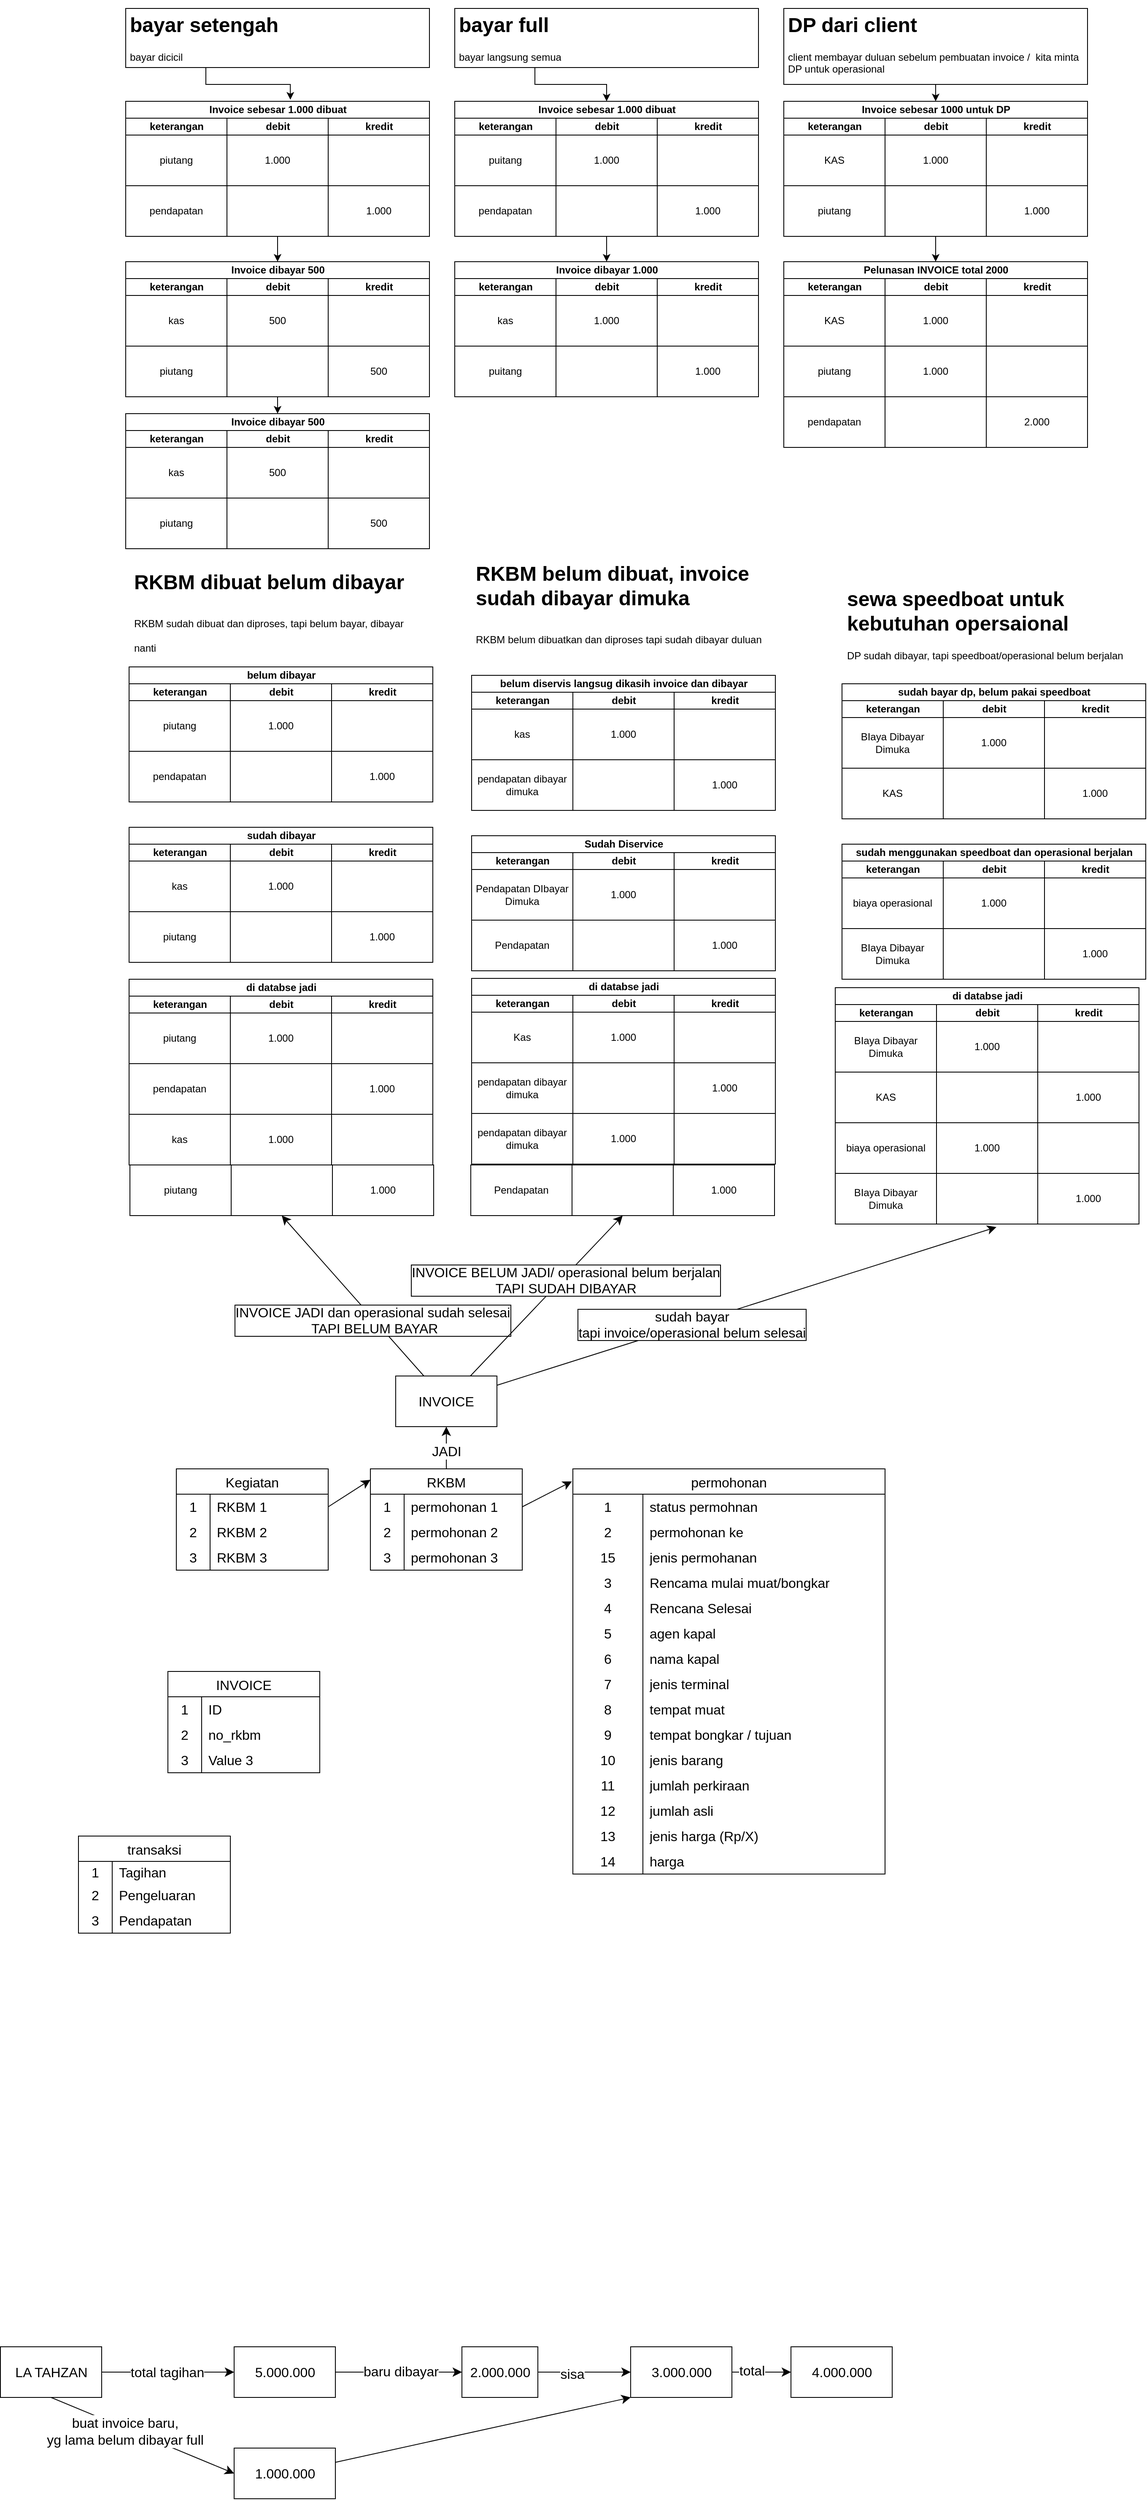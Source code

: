 <mxfile version="21.0.2" type="github">
  <diagram id="C5RBs43oDa-KdzZeNtuy" name="Page-1">
    <mxGraphModel dx="1496" dy="778" grid="1" gridSize="10" guides="1" tooltips="1" connect="1" arrows="1" fold="1" page="1" pageScale="1" pageWidth="827" pageHeight="1169" math="0" shadow="0">
      <root>
        <mxCell id="WIyWlLk6GJQsqaUBKTNV-0" />
        <mxCell id="WIyWlLk6GJQsqaUBKTNV-1" parent="WIyWlLk6GJQsqaUBKTNV-0" />
        <mxCell id="2MoQ2C0cXwXmk25jdBxl-92" value="" style="rounded=0;whiteSpace=wrap;html=1;" parent="WIyWlLk6GJQsqaUBKTNV-1" vertex="1">
          <mxGeometry x="610" y="20" width="360" height="70" as="geometry" />
        </mxCell>
        <mxCell id="2MoQ2C0cXwXmk25jdBxl-91" value="" style="rounded=0;whiteSpace=wrap;html=1;" parent="WIyWlLk6GJQsqaUBKTNV-1" vertex="1">
          <mxGeometry x="220" y="20" width="360" height="70" as="geometry" />
        </mxCell>
        <mxCell id="2MoQ2C0cXwXmk25jdBxl-3" value="Invoice sebesar 1.000 dibuat" style="swimlane;childLayout=stackLayout;resizeParent=1;resizeParentMax=0;startSize=20;html=1;" parent="WIyWlLk6GJQsqaUBKTNV-1" vertex="1">
          <mxGeometry x="220" y="130" width="360" height="160" as="geometry" />
        </mxCell>
        <mxCell id="2MoQ2C0cXwXmk25jdBxl-4" value="keterangan" style="swimlane;startSize=20;html=1;" parent="2MoQ2C0cXwXmk25jdBxl-3" vertex="1">
          <mxGeometry y="20" width="120" height="140" as="geometry" />
        </mxCell>
        <mxCell id="2MoQ2C0cXwXmk25jdBxl-11" value="pendapatan" style="rounded=0;whiteSpace=wrap;html=1;" parent="2MoQ2C0cXwXmk25jdBxl-4" vertex="1">
          <mxGeometry x="-4.547e-13" y="80" width="120" height="60" as="geometry" />
        </mxCell>
        <mxCell id="2MoQ2C0cXwXmk25jdBxl-5" value="debit" style="swimlane;startSize=20;html=1;" parent="2MoQ2C0cXwXmk25jdBxl-3" vertex="1">
          <mxGeometry x="120" y="20" width="120" height="140" as="geometry" />
        </mxCell>
        <mxCell id="2MoQ2C0cXwXmk25jdBxl-12" value="1.000" style="rounded=0;whiteSpace=wrap;html=1;" parent="2MoQ2C0cXwXmk25jdBxl-5" vertex="1">
          <mxGeometry x="-4.547e-13" y="20" width="120" height="60" as="geometry" />
        </mxCell>
        <mxCell id="2MoQ2C0cXwXmk25jdBxl-17" value="" style="rounded=0;whiteSpace=wrap;html=1;" parent="2MoQ2C0cXwXmk25jdBxl-5" vertex="1">
          <mxGeometry x="-4.547e-13" y="80" width="120" height="60" as="geometry" />
        </mxCell>
        <mxCell id="2MoQ2C0cXwXmk25jdBxl-6" value="kredit" style="swimlane;startSize=20;html=1;" parent="2MoQ2C0cXwXmk25jdBxl-3" vertex="1">
          <mxGeometry x="240" y="20" width="120" height="140" as="geometry" />
        </mxCell>
        <mxCell id="2MoQ2C0cXwXmk25jdBxl-15" value="1.000" style="rounded=0;whiteSpace=wrap;html=1;" parent="2MoQ2C0cXwXmk25jdBxl-6" vertex="1">
          <mxGeometry x="-4.547e-13" y="80" width="120" height="60" as="geometry" />
        </mxCell>
        <mxCell id="2MoQ2C0cXwXmk25jdBxl-16" value="" style="rounded=0;whiteSpace=wrap;html=1;" parent="2MoQ2C0cXwXmk25jdBxl-6" vertex="1">
          <mxGeometry x="-4.547e-13" y="20" width="120" height="60" as="geometry" />
        </mxCell>
        <mxCell id="2MoQ2C0cXwXmk25jdBxl-10" value="piutang" style="rounded=0;whiteSpace=wrap;html=1;" parent="WIyWlLk6GJQsqaUBKTNV-1" vertex="1">
          <mxGeometry x="220" y="170" width="120" height="60" as="geometry" />
        </mxCell>
        <mxCell id="2MoQ2C0cXwXmk25jdBxl-18" value="Invoice dibayar 1.000" style="swimlane;childLayout=stackLayout;resizeParent=1;resizeParentMax=0;startSize=20;html=1;" parent="WIyWlLk6GJQsqaUBKTNV-1" vertex="1">
          <mxGeometry x="610" y="320" width="360" height="160" as="geometry" />
        </mxCell>
        <mxCell id="2MoQ2C0cXwXmk25jdBxl-19" value="keterangan" style="swimlane;startSize=20;html=1;" parent="2MoQ2C0cXwXmk25jdBxl-18" vertex="1">
          <mxGeometry y="20" width="120" height="140" as="geometry" />
        </mxCell>
        <mxCell id="2MoQ2C0cXwXmk25jdBxl-20" value="puitang" style="rounded=0;whiteSpace=wrap;html=1;" parent="2MoQ2C0cXwXmk25jdBxl-19" vertex="1">
          <mxGeometry x="-4.547e-13" y="80" width="120" height="60" as="geometry" />
        </mxCell>
        <mxCell id="2MoQ2C0cXwXmk25jdBxl-27" value="kas" style="rounded=0;whiteSpace=wrap;html=1;" parent="2MoQ2C0cXwXmk25jdBxl-19" vertex="1">
          <mxGeometry x="-4.547e-13" y="20" width="120" height="60" as="geometry" />
        </mxCell>
        <mxCell id="2MoQ2C0cXwXmk25jdBxl-21" value="debit" style="swimlane;startSize=20;html=1;" parent="2MoQ2C0cXwXmk25jdBxl-18" vertex="1">
          <mxGeometry x="120" y="20" width="120" height="140" as="geometry" />
        </mxCell>
        <mxCell id="2MoQ2C0cXwXmk25jdBxl-22" value="1.000" style="rounded=0;whiteSpace=wrap;html=1;" parent="2MoQ2C0cXwXmk25jdBxl-21" vertex="1">
          <mxGeometry x="-4.547e-13" y="20" width="120" height="60" as="geometry" />
        </mxCell>
        <mxCell id="2MoQ2C0cXwXmk25jdBxl-23" value="" style="rounded=0;whiteSpace=wrap;html=1;" parent="2MoQ2C0cXwXmk25jdBxl-21" vertex="1">
          <mxGeometry x="-4.547e-13" y="80" width="120" height="60" as="geometry" />
        </mxCell>
        <mxCell id="2MoQ2C0cXwXmk25jdBxl-24" value="kredit" style="swimlane;startSize=20;html=1;" parent="2MoQ2C0cXwXmk25jdBxl-18" vertex="1">
          <mxGeometry x="240" y="20" width="120" height="140" as="geometry" />
        </mxCell>
        <mxCell id="2MoQ2C0cXwXmk25jdBxl-25" value="1.000" style="rounded=0;whiteSpace=wrap;html=1;" parent="2MoQ2C0cXwXmk25jdBxl-24" vertex="1">
          <mxGeometry x="-4.547e-13" y="80" width="120" height="60" as="geometry" />
        </mxCell>
        <mxCell id="2MoQ2C0cXwXmk25jdBxl-26" value="" style="rounded=0;whiteSpace=wrap;html=1;" parent="2MoQ2C0cXwXmk25jdBxl-24" vertex="1">
          <mxGeometry x="-4.547e-13" y="20" width="120" height="60" as="geometry" />
        </mxCell>
        <mxCell id="2MoQ2C0cXwXmk25jdBxl-53" value="Invoice dibayar 500" style="swimlane;childLayout=stackLayout;resizeParent=1;resizeParentMax=0;startSize=20;html=1;" parent="WIyWlLk6GJQsqaUBKTNV-1" vertex="1">
          <mxGeometry x="220" y="320" width="360" height="160" as="geometry" />
        </mxCell>
        <mxCell id="2MoQ2C0cXwXmk25jdBxl-54" value="keterangan" style="swimlane;startSize=20;html=1;" parent="2MoQ2C0cXwXmk25jdBxl-53" vertex="1">
          <mxGeometry y="20" width="120" height="140" as="geometry" />
        </mxCell>
        <mxCell id="2MoQ2C0cXwXmk25jdBxl-55" value="piutang" style="rounded=0;whiteSpace=wrap;html=1;" parent="2MoQ2C0cXwXmk25jdBxl-54" vertex="1">
          <mxGeometry x="-4.547e-13" y="80" width="120" height="60" as="geometry" />
        </mxCell>
        <mxCell id="2MoQ2C0cXwXmk25jdBxl-62" value="kas" style="rounded=0;whiteSpace=wrap;html=1;" parent="2MoQ2C0cXwXmk25jdBxl-54" vertex="1">
          <mxGeometry x="-4.547e-13" y="20" width="120" height="60" as="geometry" />
        </mxCell>
        <mxCell id="2MoQ2C0cXwXmk25jdBxl-56" value="debit" style="swimlane;startSize=20;html=1;" parent="2MoQ2C0cXwXmk25jdBxl-53" vertex="1">
          <mxGeometry x="120" y="20" width="120" height="140" as="geometry" />
        </mxCell>
        <mxCell id="2MoQ2C0cXwXmk25jdBxl-57" value="500" style="rounded=0;whiteSpace=wrap;html=1;" parent="2MoQ2C0cXwXmk25jdBxl-56" vertex="1">
          <mxGeometry x="-4.547e-13" y="20" width="120" height="60" as="geometry" />
        </mxCell>
        <mxCell id="2MoQ2C0cXwXmk25jdBxl-58" value="" style="rounded=0;whiteSpace=wrap;html=1;" parent="2MoQ2C0cXwXmk25jdBxl-56" vertex="1">
          <mxGeometry x="-4.547e-13" y="80" width="120" height="60" as="geometry" />
        </mxCell>
        <mxCell id="2MoQ2C0cXwXmk25jdBxl-59" value="kredit" style="swimlane;startSize=20;html=1;" parent="2MoQ2C0cXwXmk25jdBxl-53" vertex="1">
          <mxGeometry x="240" y="20" width="120" height="140" as="geometry" />
        </mxCell>
        <mxCell id="2MoQ2C0cXwXmk25jdBxl-60" value="500" style="rounded=0;whiteSpace=wrap;html=1;" parent="2MoQ2C0cXwXmk25jdBxl-59" vertex="1">
          <mxGeometry x="-4.547e-13" y="80" width="120" height="60" as="geometry" />
        </mxCell>
        <mxCell id="2MoQ2C0cXwXmk25jdBxl-61" value="" style="rounded=0;whiteSpace=wrap;html=1;" parent="2MoQ2C0cXwXmk25jdBxl-59" vertex="1">
          <mxGeometry x="-4.547e-13" y="20" width="120" height="60" as="geometry" />
        </mxCell>
        <mxCell id="2MoQ2C0cXwXmk25jdBxl-63" style="edgeStyle=orthogonalEdgeStyle;rounded=0;orthogonalLoop=1;jettySize=auto;html=1;exitX=0.5;exitY=1;exitDx=0;exitDy=0;entryX=0.5;entryY=0;entryDx=0;entryDy=0;" parent="WIyWlLk6GJQsqaUBKTNV-1" source="2MoQ2C0cXwXmk25jdBxl-17" target="2MoQ2C0cXwXmk25jdBxl-53" edge="1">
          <mxGeometry relative="1" as="geometry" />
        </mxCell>
        <mxCell id="2MoQ2C0cXwXmk25jdBxl-64" value="Invoice dibayar 500" style="swimlane;childLayout=stackLayout;resizeParent=1;resizeParentMax=0;startSize=20;html=1;" parent="WIyWlLk6GJQsqaUBKTNV-1" vertex="1">
          <mxGeometry x="220" y="500" width="360" height="160" as="geometry" />
        </mxCell>
        <mxCell id="2MoQ2C0cXwXmk25jdBxl-65" value="keterangan" style="swimlane;startSize=20;html=1;" parent="2MoQ2C0cXwXmk25jdBxl-64" vertex="1">
          <mxGeometry y="20" width="120" height="140" as="geometry" />
        </mxCell>
        <mxCell id="2MoQ2C0cXwXmk25jdBxl-66" value="piutang" style="rounded=0;whiteSpace=wrap;html=1;" parent="2MoQ2C0cXwXmk25jdBxl-65" vertex="1">
          <mxGeometry x="-4.547e-13" y="80" width="120" height="60" as="geometry" />
        </mxCell>
        <mxCell id="2MoQ2C0cXwXmk25jdBxl-67" value="kas" style="rounded=0;whiteSpace=wrap;html=1;" parent="2MoQ2C0cXwXmk25jdBxl-65" vertex="1">
          <mxGeometry x="-4.547e-13" y="20" width="120" height="60" as="geometry" />
        </mxCell>
        <mxCell id="2MoQ2C0cXwXmk25jdBxl-68" value="debit" style="swimlane;startSize=20;html=1;" parent="2MoQ2C0cXwXmk25jdBxl-64" vertex="1">
          <mxGeometry x="120" y="20" width="120" height="140" as="geometry" />
        </mxCell>
        <mxCell id="2MoQ2C0cXwXmk25jdBxl-69" value="500" style="rounded=0;whiteSpace=wrap;html=1;" parent="2MoQ2C0cXwXmk25jdBxl-68" vertex="1">
          <mxGeometry x="-4.547e-13" y="20" width="120" height="60" as="geometry" />
        </mxCell>
        <mxCell id="2MoQ2C0cXwXmk25jdBxl-70" value="" style="rounded=0;whiteSpace=wrap;html=1;" parent="2MoQ2C0cXwXmk25jdBxl-68" vertex="1">
          <mxGeometry x="-4.547e-13" y="80" width="120" height="60" as="geometry" />
        </mxCell>
        <mxCell id="2MoQ2C0cXwXmk25jdBxl-71" value="kredit" style="swimlane;startSize=20;html=1;" parent="2MoQ2C0cXwXmk25jdBxl-64" vertex="1">
          <mxGeometry x="240" y="20" width="120" height="140" as="geometry" />
        </mxCell>
        <mxCell id="2MoQ2C0cXwXmk25jdBxl-72" value="500" style="rounded=0;whiteSpace=wrap;html=1;" parent="2MoQ2C0cXwXmk25jdBxl-71" vertex="1">
          <mxGeometry x="-4.547e-13" y="80" width="120" height="60" as="geometry" />
        </mxCell>
        <mxCell id="2MoQ2C0cXwXmk25jdBxl-73" value="" style="rounded=0;whiteSpace=wrap;html=1;" parent="2MoQ2C0cXwXmk25jdBxl-71" vertex="1">
          <mxGeometry x="-4.547e-13" y="20" width="120" height="60" as="geometry" />
        </mxCell>
        <mxCell id="2MoQ2C0cXwXmk25jdBxl-74" style="edgeStyle=orthogonalEdgeStyle;rounded=0;orthogonalLoop=1;jettySize=auto;html=1;exitX=0.5;exitY=1;exitDx=0;exitDy=0;entryX=0.5;entryY=0;entryDx=0;entryDy=0;" parent="WIyWlLk6GJQsqaUBKTNV-1" source="2MoQ2C0cXwXmk25jdBxl-58" target="2MoQ2C0cXwXmk25jdBxl-64" edge="1">
          <mxGeometry relative="1" as="geometry" />
        </mxCell>
        <mxCell id="2MoQ2C0cXwXmk25jdBxl-75" value="Invoice sebesar 1.000 dibuat" style="swimlane;childLayout=stackLayout;resizeParent=1;resizeParentMax=0;startSize=20;html=1;" parent="WIyWlLk6GJQsqaUBKTNV-1" vertex="1">
          <mxGeometry x="610" y="130" width="360" height="160" as="geometry" />
        </mxCell>
        <mxCell id="2MoQ2C0cXwXmk25jdBxl-76" value="keterangan" style="swimlane;startSize=20;html=1;" parent="2MoQ2C0cXwXmk25jdBxl-75" vertex="1">
          <mxGeometry y="20" width="120" height="140" as="geometry" />
        </mxCell>
        <mxCell id="2MoQ2C0cXwXmk25jdBxl-77" value="pendapatan" style="rounded=0;whiteSpace=wrap;html=1;" parent="2MoQ2C0cXwXmk25jdBxl-76" vertex="1">
          <mxGeometry x="-4.547e-13" y="80" width="120" height="60" as="geometry" />
        </mxCell>
        <mxCell id="2MoQ2C0cXwXmk25jdBxl-84" value="puitang" style="rounded=0;whiteSpace=wrap;html=1;" parent="2MoQ2C0cXwXmk25jdBxl-76" vertex="1">
          <mxGeometry x="-4.547e-13" y="20" width="120" height="60" as="geometry" />
        </mxCell>
        <mxCell id="2MoQ2C0cXwXmk25jdBxl-78" value="debit" style="swimlane;startSize=20;html=1;" parent="2MoQ2C0cXwXmk25jdBxl-75" vertex="1">
          <mxGeometry x="120" y="20" width="120" height="140" as="geometry" />
        </mxCell>
        <mxCell id="2MoQ2C0cXwXmk25jdBxl-79" value="1.000" style="rounded=0;whiteSpace=wrap;html=1;" parent="2MoQ2C0cXwXmk25jdBxl-78" vertex="1">
          <mxGeometry x="-4.547e-13" y="20" width="120" height="60" as="geometry" />
        </mxCell>
        <mxCell id="2MoQ2C0cXwXmk25jdBxl-80" value="" style="rounded=0;whiteSpace=wrap;html=1;" parent="2MoQ2C0cXwXmk25jdBxl-78" vertex="1">
          <mxGeometry x="-4.547e-13" y="80" width="120" height="60" as="geometry" />
        </mxCell>
        <mxCell id="2MoQ2C0cXwXmk25jdBxl-81" value="kredit" style="swimlane;startSize=20;html=1;" parent="2MoQ2C0cXwXmk25jdBxl-75" vertex="1">
          <mxGeometry x="240" y="20" width="120" height="140" as="geometry" />
        </mxCell>
        <mxCell id="2MoQ2C0cXwXmk25jdBxl-82" value="1.000" style="rounded=0;whiteSpace=wrap;html=1;" parent="2MoQ2C0cXwXmk25jdBxl-81" vertex="1">
          <mxGeometry x="-4.547e-13" y="80" width="120" height="60" as="geometry" />
        </mxCell>
        <mxCell id="2MoQ2C0cXwXmk25jdBxl-83" value="" style="rounded=0;whiteSpace=wrap;html=1;" parent="2MoQ2C0cXwXmk25jdBxl-81" vertex="1">
          <mxGeometry x="-4.547e-13" y="20" width="120" height="60" as="geometry" />
        </mxCell>
        <mxCell id="2MoQ2C0cXwXmk25jdBxl-85" style="edgeStyle=orthogonalEdgeStyle;rounded=0;orthogonalLoop=1;jettySize=auto;html=1;exitX=0.5;exitY=1;exitDx=0;exitDy=0;entryX=0.5;entryY=0;entryDx=0;entryDy=0;" parent="WIyWlLk6GJQsqaUBKTNV-1" source="2MoQ2C0cXwXmk25jdBxl-78" target="2MoQ2C0cXwXmk25jdBxl-18" edge="1">
          <mxGeometry relative="1" as="geometry" />
        </mxCell>
        <mxCell id="2MoQ2C0cXwXmk25jdBxl-88" style="edgeStyle=orthogonalEdgeStyle;rounded=0;orthogonalLoop=1;jettySize=auto;html=1;exitX=0.5;exitY=1;exitDx=0;exitDy=0;entryX=0.542;entryY=-0.012;entryDx=0;entryDy=0;entryPerimeter=0;" parent="WIyWlLk6GJQsqaUBKTNV-1" source="2MoQ2C0cXwXmk25jdBxl-86" target="2MoQ2C0cXwXmk25jdBxl-3" edge="1">
          <mxGeometry relative="1" as="geometry" />
        </mxCell>
        <mxCell id="2MoQ2C0cXwXmk25jdBxl-86" value="&lt;h1&gt;bayar setengah&lt;/h1&gt;&lt;p&gt;bayar dicicil&lt;/p&gt;" style="text;html=1;strokeColor=none;fillColor=none;spacing=5;spacingTop=-20;whiteSpace=wrap;overflow=hidden;rounded=0;" parent="WIyWlLk6GJQsqaUBKTNV-1" vertex="1">
          <mxGeometry x="220" y="20" width="190" height="70" as="geometry" />
        </mxCell>
        <mxCell id="2MoQ2C0cXwXmk25jdBxl-90" style="edgeStyle=orthogonalEdgeStyle;rounded=0;orthogonalLoop=1;jettySize=auto;html=1;exitX=0.5;exitY=1;exitDx=0;exitDy=0;entryX=0.5;entryY=0;entryDx=0;entryDy=0;" parent="WIyWlLk6GJQsqaUBKTNV-1" source="2MoQ2C0cXwXmk25jdBxl-89" target="2MoQ2C0cXwXmk25jdBxl-75" edge="1">
          <mxGeometry relative="1" as="geometry" />
        </mxCell>
        <mxCell id="2MoQ2C0cXwXmk25jdBxl-89" value="&lt;h1&gt;bayar full&lt;/h1&gt;&lt;p&gt;bayar langsung semua&lt;/p&gt;" style="text;html=1;strokeColor=none;fillColor=none;spacing=5;spacingTop=-20;whiteSpace=wrap;overflow=hidden;rounded=0;" parent="WIyWlLk6GJQsqaUBKTNV-1" vertex="1">
          <mxGeometry x="610" y="20" width="190" height="70" as="geometry" />
        </mxCell>
        <mxCell id="nfKiZLi6P8qtk1P5oRgc-1" value="" style="rounded=0;whiteSpace=wrap;html=1;" parent="WIyWlLk6GJQsqaUBKTNV-1" vertex="1">
          <mxGeometry x="1000" y="20" width="360" height="90" as="geometry" />
        </mxCell>
        <mxCell id="nfKiZLi6P8qtk1P5oRgc-14" style="edgeStyle=orthogonalEdgeStyle;rounded=0;orthogonalLoop=1;jettySize=auto;html=1;exitX=0.5;exitY=1;exitDx=0;exitDy=0;entryX=0.5;entryY=0;entryDx=0;entryDy=0;" parent="WIyWlLk6GJQsqaUBKTNV-1" source="nfKiZLi6P8qtk1P5oRgc-2" target="nfKiZLi6P8qtk1P5oRgc-3" edge="1">
          <mxGeometry relative="1" as="geometry" />
        </mxCell>
        <mxCell id="nfKiZLi6P8qtk1P5oRgc-2" value="&lt;h1&gt;DP dari client&lt;/h1&gt;&lt;p&gt;client membayar duluan sebelum pembuatan invoice /&amp;nbsp; kita minta DP untuk operasional&lt;/p&gt;" style="text;html=1;strokeColor=none;fillColor=none;spacing=5;spacingTop=-20;whiteSpace=wrap;overflow=hidden;rounded=0;" parent="WIyWlLk6GJQsqaUBKTNV-1" vertex="1">
          <mxGeometry x="1000" y="20" width="360" height="90" as="geometry" />
        </mxCell>
        <mxCell id="nfKiZLi6P8qtk1P5oRgc-3" value="Invoice sebesar 1000 untuk DP" style="swimlane;childLayout=stackLayout;resizeParent=1;resizeParentMax=0;startSize=20;html=1;" parent="WIyWlLk6GJQsqaUBKTNV-1" vertex="1">
          <mxGeometry x="1000" y="130" width="360" height="160" as="geometry" />
        </mxCell>
        <mxCell id="nfKiZLi6P8qtk1P5oRgc-4" value="keterangan" style="swimlane;startSize=20;html=1;" parent="nfKiZLi6P8qtk1P5oRgc-3" vertex="1">
          <mxGeometry y="20" width="120" height="140" as="geometry" />
        </mxCell>
        <mxCell id="nfKiZLi6P8qtk1P5oRgc-5" value="piutang" style="rounded=0;whiteSpace=wrap;html=1;" parent="nfKiZLi6P8qtk1P5oRgc-4" vertex="1">
          <mxGeometry x="-4.547e-13" y="80" width="120" height="60" as="geometry" />
        </mxCell>
        <mxCell id="nfKiZLi6P8qtk1P5oRgc-6" value="KAS" style="rounded=0;whiteSpace=wrap;html=1;" parent="nfKiZLi6P8qtk1P5oRgc-4" vertex="1">
          <mxGeometry x="-4.547e-13" y="20" width="120" height="60" as="geometry" />
        </mxCell>
        <mxCell id="nfKiZLi6P8qtk1P5oRgc-7" value="debit" style="swimlane;startSize=20;html=1;" parent="nfKiZLi6P8qtk1P5oRgc-3" vertex="1">
          <mxGeometry x="120" y="20" width="120" height="140" as="geometry" />
        </mxCell>
        <mxCell id="nfKiZLi6P8qtk1P5oRgc-8" value="1.000" style="rounded=0;whiteSpace=wrap;html=1;" parent="nfKiZLi6P8qtk1P5oRgc-7" vertex="1">
          <mxGeometry x="-4.547e-13" y="20" width="120" height="60" as="geometry" />
        </mxCell>
        <mxCell id="nfKiZLi6P8qtk1P5oRgc-9" value="" style="rounded=0;whiteSpace=wrap;html=1;" parent="nfKiZLi6P8qtk1P5oRgc-7" vertex="1">
          <mxGeometry x="-4.547e-13" y="80" width="120" height="60" as="geometry" />
        </mxCell>
        <mxCell id="nfKiZLi6P8qtk1P5oRgc-10" value="kredit" style="swimlane;startSize=20;html=1;" parent="nfKiZLi6P8qtk1P5oRgc-3" vertex="1">
          <mxGeometry x="240" y="20" width="120" height="140" as="geometry" />
        </mxCell>
        <mxCell id="nfKiZLi6P8qtk1P5oRgc-11" value="1.000" style="rounded=0;whiteSpace=wrap;html=1;" parent="nfKiZLi6P8qtk1P5oRgc-10" vertex="1">
          <mxGeometry x="-4.547e-13" y="80" width="120" height="60" as="geometry" />
        </mxCell>
        <mxCell id="nfKiZLi6P8qtk1P5oRgc-12" value="" style="rounded=0;whiteSpace=wrap;html=1;" parent="nfKiZLi6P8qtk1P5oRgc-10" vertex="1">
          <mxGeometry x="-4.547e-13" y="20" width="120" height="60" as="geometry" />
        </mxCell>
        <mxCell id="nfKiZLi6P8qtk1P5oRgc-15" value="Pelunasan INVOICE total 2000" style="swimlane;childLayout=stackLayout;resizeParent=1;resizeParentMax=0;startSize=20;html=1;" parent="WIyWlLk6GJQsqaUBKTNV-1" vertex="1">
          <mxGeometry x="1000" y="320" width="360" height="160" as="geometry" />
        </mxCell>
        <mxCell id="nfKiZLi6P8qtk1P5oRgc-16" value="keterangan" style="swimlane;startSize=20;html=1;" parent="nfKiZLi6P8qtk1P5oRgc-15" vertex="1">
          <mxGeometry y="20" width="120" height="140" as="geometry" />
        </mxCell>
        <mxCell id="nfKiZLi6P8qtk1P5oRgc-17" value="piutang" style="rounded=0;whiteSpace=wrap;html=1;" parent="nfKiZLi6P8qtk1P5oRgc-16" vertex="1">
          <mxGeometry x="-4.547e-13" y="80" width="120" height="60" as="geometry" />
        </mxCell>
        <mxCell id="nfKiZLi6P8qtk1P5oRgc-18" value="KAS" style="rounded=0;whiteSpace=wrap;html=1;" parent="nfKiZLi6P8qtk1P5oRgc-16" vertex="1">
          <mxGeometry x="-4.547e-13" y="20" width="120" height="60" as="geometry" />
        </mxCell>
        <mxCell id="nfKiZLi6P8qtk1P5oRgc-19" value="debit" style="swimlane;startSize=20;html=1;" parent="nfKiZLi6P8qtk1P5oRgc-15" vertex="1">
          <mxGeometry x="120" y="20" width="120" height="140" as="geometry" />
        </mxCell>
        <mxCell id="nfKiZLi6P8qtk1P5oRgc-20" value="1.000" style="rounded=0;whiteSpace=wrap;html=1;" parent="nfKiZLi6P8qtk1P5oRgc-19" vertex="1">
          <mxGeometry x="-4.547e-13" y="20" width="120" height="60" as="geometry" />
        </mxCell>
        <mxCell id="nfKiZLi6P8qtk1P5oRgc-21" value="1.000" style="rounded=0;whiteSpace=wrap;html=1;" parent="nfKiZLi6P8qtk1P5oRgc-19" vertex="1">
          <mxGeometry x="-4.547e-13" y="80" width="120" height="60" as="geometry" />
        </mxCell>
        <mxCell id="nfKiZLi6P8qtk1P5oRgc-22" value="kredit" style="swimlane;startSize=20;html=1;" parent="nfKiZLi6P8qtk1P5oRgc-15" vertex="1">
          <mxGeometry x="240" y="20" width="120" height="140" as="geometry" />
        </mxCell>
        <mxCell id="nfKiZLi6P8qtk1P5oRgc-23" value="" style="rounded=0;whiteSpace=wrap;html=1;" parent="nfKiZLi6P8qtk1P5oRgc-22" vertex="1">
          <mxGeometry x="-4.547e-13" y="80" width="120" height="60" as="geometry" />
        </mxCell>
        <mxCell id="nfKiZLi6P8qtk1P5oRgc-24" value="" style="rounded=0;whiteSpace=wrap;html=1;" parent="nfKiZLi6P8qtk1P5oRgc-22" vertex="1">
          <mxGeometry x="-4.547e-13" y="20" width="120" height="60" as="geometry" />
        </mxCell>
        <mxCell id="nfKiZLi6P8qtk1P5oRgc-25" style="edgeStyle=orthogonalEdgeStyle;rounded=0;orthogonalLoop=1;jettySize=auto;html=1;exitX=0.5;exitY=1;exitDx=0;exitDy=0;entryX=0.5;entryY=0;entryDx=0;entryDy=0;" parent="WIyWlLk6GJQsqaUBKTNV-1" source="nfKiZLi6P8qtk1P5oRgc-9" target="nfKiZLi6P8qtk1P5oRgc-15" edge="1">
          <mxGeometry relative="1" as="geometry" />
        </mxCell>
        <mxCell id="nfKiZLi6P8qtk1P5oRgc-26" value="pendapatan" style="rounded=0;whiteSpace=wrap;html=1;" parent="WIyWlLk6GJQsqaUBKTNV-1" vertex="1">
          <mxGeometry x="1000.0" y="480" width="120" height="60" as="geometry" />
        </mxCell>
        <mxCell id="nfKiZLi6P8qtk1P5oRgc-27" value="" style="rounded=0;whiteSpace=wrap;html=1;" parent="WIyWlLk6GJQsqaUBKTNV-1" vertex="1">
          <mxGeometry x="1120.0" y="480" width="120" height="60" as="geometry" />
        </mxCell>
        <mxCell id="nfKiZLi6P8qtk1P5oRgc-28" value="2.000" style="rounded=0;whiteSpace=wrap;html=1;" parent="WIyWlLk6GJQsqaUBKTNV-1" vertex="1">
          <mxGeometry x="1240.0" y="480" width="120" height="60" as="geometry" />
        </mxCell>
        <mxCell id="nfKiZLi6P8qtk1P5oRgc-39" value="&lt;h1&gt;&lt;span style=&quot;background-color: initial;&quot;&gt;RKBM dibuat belum dibayar&lt;/span&gt;&lt;/h1&gt;&lt;h1&gt;&lt;span style=&quot;background-color: initial; font-size: 12px; font-weight: normal;&quot;&gt;RKBM sudah dibuat dan diproses, tapi belum bayar, dibayar nanti&lt;/span&gt;&lt;br&gt;&lt;/h1&gt;" style="text;html=1;strokeColor=none;fillColor=none;spacing=5;spacingTop=-20;whiteSpace=wrap;overflow=hidden;rounded=0;" parent="WIyWlLk6GJQsqaUBKTNV-1" vertex="1">
          <mxGeometry x="225" y="680" width="356" height="120" as="geometry" />
        </mxCell>
        <mxCell id="nfKiZLi6P8qtk1P5oRgc-41" value="belum dibayar" style="swimlane;childLayout=stackLayout;resizeParent=1;resizeParentMax=0;startSize=20;html=1;" parent="WIyWlLk6GJQsqaUBKTNV-1" vertex="1">
          <mxGeometry x="224" y="800" width="360" height="160" as="geometry" />
        </mxCell>
        <mxCell id="nfKiZLi6P8qtk1P5oRgc-42" value="keterangan" style="swimlane;startSize=20;html=1;" parent="nfKiZLi6P8qtk1P5oRgc-41" vertex="1">
          <mxGeometry y="20" width="120" height="140" as="geometry" />
        </mxCell>
        <mxCell id="nfKiZLi6P8qtk1P5oRgc-43" value="pendapatan" style="rounded=0;whiteSpace=wrap;html=1;" parent="nfKiZLi6P8qtk1P5oRgc-42" vertex="1">
          <mxGeometry x="-4.547e-13" y="80" width="120" height="60" as="geometry" />
        </mxCell>
        <mxCell id="nfKiZLi6P8qtk1P5oRgc-51" value="piutang" style="rounded=0;whiteSpace=wrap;html=1;" parent="nfKiZLi6P8qtk1P5oRgc-42" vertex="1">
          <mxGeometry x="-4.547e-13" y="20" width="120" height="60" as="geometry" />
        </mxCell>
        <mxCell id="nfKiZLi6P8qtk1P5oRgc-44" value="debit" style="swimlane;startSize=20;html=1;" parent="nfKiZLi6P8qtk1P5oRgc-41" vertex="1">
          <mxGeometry x="120" y="20" width="120" height="140" as="geometry" />
        </mxCell>
        <mxCell id="nfKiZLi6P8qtk1P5oRgc-45" value="1.000" style="rounded=0;whiteSpace=wrap;html=1;" parent="nfKiZLi6P8qtk1P5oRgc-44" vertex="1">
          <mxGeometry x="-4.547e-13" y="20" width="120" height="60" as="geometry" />
        </mxCell>
        <mxCell id="nfKiZLi6P8qtk1P5oRgc-46" value="" style="rounded=0;whiteSpace=wrap;html=1;" parent="nfKiZLi6P8qtk1P5oRgc-44" vertex="1">
          <mxGeometry x="-4.547e-13" y="80" width="120" height="60" as="geometry" />
        </mxCell>
        <mxCell id="nfKiZLi6P8qtk1P5oRgc-47" value="kredit" style="swimlane;startSize=20;html=1;" parent="nfKiZLi6P8qtk1P5oRgc-41" vertex="1">
          <mxGeometry x="240" y="20" width="120" height="140" as="geometry" />
        </mxCell>
        <mxCell id="nfKiZLi6P8qtk1P5oRgc-48" value="1.000" style="rounded=0;whiteSpace=wrap;html=1;" parent="nfKiZLi6P8qtk1P5oRgc-47" vertex="1">
          <mxGeometry x="-4.547e-13" y="80" width="120" height="60" as="geometry" />
        </mxCell>
        <mxCell id="nfKiZLi6P8qtk1P5oRgc-49" value="" style="rounded=0;whiteSpace=wrap;html=1;" parent="nfKiZLi6P8qtk1P5oRgc-47" vertex="1">
          <mxGeometry x="-4.547e-13" y="20" width="120" height="60" as="geometry" />
        </mxCell>
        <mxCell id="nfKiZLi6P8qtk1P5oRgc-50" value="piutang" style="rounded=0;whiteSpace=wrap;html=1;" parent="WIyWlLk6GJQsqaUBKTNV-1" vertex="1">
          <mxGeometry x="220" y="170" width="120" height="60" as="geometry" />
        </mxCell>
        <mxCell id="nfKiZLi6P8qtk1P5oRgc-52" value="sudah dibayar" style="swimlane;childLayout=stackLayout;resizeParent=1;resizeParentMax=0;startSize=20;html=1;" parent="WIyWlLk6GJQsqaUBKTNV-1" vertex="1">
          <mxGeometry x="224" y="990" width="360" height="160" as="geometry" />
        </mxCell>
        <mxCell id="nfKiZLi6P8qtk1P5oRgc-53" value="keterangan" style="swimlane;startSize=20;html=1;" parent="nfKiZLi6P8qtk1P5oRgc-52" vertex="1">
          <mxGeometry y="20" width="120" height="140" as="geometry" />
        </mxCell>
        <mxCell id="nfKiZLi6P8qtk1P5oRgc-54" value="piutang" style="rounded=0;whiteSpace=wrap;html=1;" parent="nfKiZLi6P8qtk1P5oRgc-53" vertex="1">
          <mxGeometry x="-4.547e-13" y="80" width="120" height="60" as="geometry" />
        </mxCell>
        <mxCell id="nfKiZLi6P8qtk1P5oRgc-55" value="kas" style="rounded=0;whiteSpace=wrap;html=1;" parent="nfKiZLi6P8qtk1P5oRgc-53" vertex="1">
          <mxGeometry x="-4.547e-13" y="20" width="120" height="60" as="geometry" />
        </mxCell>
        <mxCell id="nfKiZLi6P8qtk1P5oRgc-56" value="debit" style="swimlane;startSize=20;html=1;" parent="nfKiZLi6P8qtk1P5oRgc-52" vertex="1">
          <mxGeometry x="120" y="20" width="120" height="140" as="geometry" />
        </mxCell>
        <mxCell id="nfKiZLi6P8qtk1P5oRgc-57" value="1.000" style="rounded=0;whiteSpace=wrap;html=1;" parent="nfKiZLi6P8qtk1P5oRgc-56" vertex="1">
          <mxGeometry x="-4.547e-13" y="20" width="120" height="60" as="geometry" />
        </mxCell>
        <mxCell id="nfKiZLi6P8qtk1P5oRgc-58" value="" style="rounded=0;whiteSpace=wrap;html=1;" parent="nfKiZLi6P8qtk1P5oRgc-56" vertex="1">
          <mxGeometry x="-4.547e-13" y="80" width="120" height="60" as="geometry" />
        </mxCell>
        <mxCell id="nfKiZLi6P8qtk1P5oRgc-59" value="kredit" style="swimlane;startSize=20;html=1;" parent="nfKiZLi6P8qtk1P5oRgc-52" vertex="1">
          <mxGeometry x="240" y="20" width="120" height="140" as="geometry" />
        </mxCell>
        <mxCell id="nfKiZLi6P8qtk1P5oRgc-60" value="1.000" style="rounded=0;whiteSpace=wrap;html=1;" parent="nfKiZLi6P8qtk1P5oRgc-59" vertex="1">
          <mxGeometry x="-4.547e-13" y="80" width="120" height="60" as="geometry" />
        </mxCell>
        <mxCell id="nfKiZLi6P8qtk1P5oRgc-61" value="" style="rounded=0;whiteSpace=wrap;html=1;" parent="nfKiZLi6P8qtk1P5oRgc-59" vertex="1">
          <mxGeometry x="-4.547e-13" y="20" width="120" height="60" as="geometry" />
        </mxCell>
        <mxCell id="nfKiZLi6P8qtk1P5oRgc-62" value="&lt;h1&gt;&lt;span style=&quot;background-color: initial;&quot;&gt;RKBM belum dibuat, invoice sudah dibayar dimuka&lt;/span&gt;&lt;/h1&gt;&lt;h1&gt;&lt;span style=&quot;background-color: initial; font-size: 12px; font-weight: normal;&quot;&gt;RKBM belum dibuatkan dan diproses tapi sudah dibayar duluan&lt;/span&gt;&lt;br&gt;&lt;/h1&gt;" style="text;html=1;strokeColor=none;fillColor=none;spacing=5;spacingTop=-20;whiteSpace=wrap;overflow=hidden;rounded=0;" parent="WIyWlLk6GJQsqaUBKTNV-1" vertex="1">
          <mxGeometry x="630" y="670" width="356" height="120" as="geometry" />
        </mxCell>
        <mxCell id="nfKiZLi6P8qtk1P5oRgc-63" value="belum diservis langsug dikasih invoice dan dibayar" style="swimlane;childLayout=stackLayout;resizeParent=1;resizeParentMax=0;startSize=20;html=1;" parent="WIyWlLk6GJQsqaUBKTNV-1" vertex="1">
          <mxGeometry x="630" y="810" width="360" height="160" as="geometry" />
        </mxCell>
        <mxCell id="nfKiZLi6P8qtk1P5oRgc-64" value="keterangan" style="swimlane;startSize=20;html=1;" parent="nfKiZLi6P8qtk1P5oRgc-63" vertex="1">
          <mxGeometry y="20" width="120" height="140" as="geometry" />
        </mxCell>
        <mxCell id="nfKiZLi6P8qtk1P5oRgc-65" value="pendapatan dibayar dimuka" style="rounded=0;whiteSpace=wrap;html=1;" parent="nfKiZLi6P8qtk1P5oRgc-64" vertex="1">
          <mxGeometry x="-4.547e-13" y="80" width="120" height="60" as="geometry" />
        </mxCell>
        <mxCell id="nfKiZLi6P8qtk1P5oRgc-66" value="kas" style="rounded=0;whiteSpace=wrap;html=1;" parent="nfKiZLi6P8qtk1P5oRgc-64" vertex="1">
          <mxGeometry x="-4.547e-13" y="20" width="120" height="60" as="geometry" />
        </mxCell>
        <mxCell id="nfKiZLi6P8qtk1P5oRgc-67" value="debit" style="swimlane;startSize=20;html=1;" parent="nfKiZLi6P8qtk1P5oRgc-63" vertex="1">
          <mxGeometry x="120" y="20" width="120" height="140" as="geometry" />
        </mxCell>
        <mxCell id="nfKiZLi6P8qtk1P5oRgc-68" value="1.000" style="rounded=0;whiteSpace=wrap;html=1;" parent="nfKiZLi6P8qtk1P5oRgc-67" vertex="1">
          <mxGeometry x="-4.547e-13" y="20" width="120" height="60" as="geometry" />
        </mxCell>
        <mxCell id="nfKiZLi6P8qtk1P5oRgc-69" value="" style="rounded=0;whiteSpace=wrap;html=1;" parent="nfKiZLi6P8qtk1P5oRgc-67" vertex="1">
          <mxGeometry x="-4.547e-13" y="80" width="120" height="60" as="geometry" />
        </mxCell>
        <mxCell id="nfKiZLi6P8qtk1P5oRgc-70" value="kredit" style="swimlane;startSize=20;html=1;" parent="nfKiZLi6P8qtk1P5oRgc-63" vertex="1">
          <mxGeometry x="240" y="20" width="120" height="140" as="geometry" />
        </mxCell>
        <mxCell id="nfKiZLi6P8qtk1P5oRgc-71" value="1.000" style="rounded=0;whiteSpace=wrap;html=1;" parent="nfKiZLi6P8qtk1P5oRgc-70" vertex="1">
          <mxGeometry x="-4.547e-13" y="80" width="120" height="60" as="geometry" />
        </mxCell>
        <mxCell id="nfKiZLi6P8qtk1P5oRgc-72" value="" style="rounded=0;whiteSpace=wrap;html=1;" parent="nfKiZLi6P8qtk1P5oRgc-70" vertex="1">
          <mxGeometry x="-4.547e-13" y="20" width="120" height="60" as="geometry" />
        </mxCell>
        <mxCell id="nfKiZLi6P8qtk1P5oRgc-73" value="Sudah Diservice" style="swimlane;childLayout=stackLayout;resizeParent=1;resizeParentMax=0;startSize=20;html=1;" parent="WIyWlLk6GJQsqaUBKTNV-1" vertex="1">
          <mxGeometry x="630" y="1000" width="360" height="160" as="geometry" />
        </mxCell>
        <mxCell id="nfKiZLi6P8qtk1P5oRgc-74" value="keterangan" style="swimlane;startSize=20;html=1;" parent="nfKiZLi6P8qtk1P5oRgc-73" vertex="1">
          <mxGeometry y="20" width="120" height="140" as="geometry" />
        </mxCell>
        <mxCell id="nfKiZLi6P8qtk1P5oRgc-75" value="Pendapatan" style="rounded=0;whiteSpace=wrap;html=1;" parent="nfKiZLi6P8qtk1P5oRgc-74" vertex="1">
          <mxGeometry x="-4.547e-13" y="80" width="120" height="60" as="geometry" />
        </mxCell>
        <mxCell id="nfKiZLi6P8qtk1P5oRgc-76" value="Pendapatan DIbayar Dimuka" style="rounded=0;whiteSpace=wrap;html=1;" parent="nfKiZLi6P8qtk1P5oRgc-74" vertex="1">
          <mxGeometry x="-4.547e-13" y="20" width="120" height="60" as="geometry" />
        </mxCell>
        <mxCell id="nfKiZLi6P8qtk1P5oRgc-77" value="debit" style="swimlane;startSize=20;html=1;" parent="nfKiZLi6P8qtk1P5oRgc-73" vertex="1">
          <mxGeometry x="120" y="20" width="120" height="140" as="geometry" />
        </mxCell>
        <mxCell id="nfKiZLi6P8qtk1P5oRgc-78" value="1.000" style="rounded=0;whiteSpace=wrap;html=1;" parent="nfKiZLi6P8qtk1P5oRgc-77" vertex="1">
          <mxGeometry x="-4.547e-13" y="20" width="120" height="60" as="geometry" />
        </mxCell>
        <mxCell id="nfKiZLi6P8qtk1P5oRgc-79" value="" style="rounded=0;whiteSpace=wrap;html=1;" parent="nfKiZLi6P8qtk1P5oRgc-77" vertex="1">
          <mxGeometry x="-4.547e-13" y="80" width="120" height="60" as="geometry" />
        </mxCell>
        <mxCell id="nfKiZLi6P8qtk1P5oRgc-80" value="kredit" style="swimlane;startSize=20;html=1;" parent="nfKiZLi6P8qtk1P5oRgc-73" vertex="1">
          <mxGeometry x="240" y="20" width="120" height="140" as="geometry" />
        </mxCell>
        <mxCell id="nfKiZLi6P8qtk1P5oRgc-81" value="1.000" style="rounded=0;whiteSpace=wrap;html=1;" parent="nfKiZLi6P8qtk1P5oRgc-80" vertex="1">
          <mxGeometry x="-4.547e-13" y="80" width="120" height="60" as="geometry" />
        </mxCell>
        <mxCell id="nfKiZLi6P8qtk1P5oRgc-82" value="" style="rounded=0;whiteSpace=wrap;html=1;" parent="nfKiZLi6P8qtk1P5oRgc-80" vertex="1">
          <mxGeometry x="-4.547e-13" y="20" width="120" height="60" as="geometry" />
        </mxCell>
        <mxCell id="nfKiZLi6P8qtk1P5oRgc-83" value="&lt;h1&gt;&lt;span style=&quot;background-color: initial;&quot;&gt;sewa speedboat untuk kebutuhan opersaional&lt;/span&gt;&lt;br&gt;&lt;/h1&gt;&lt;div&gt;DP sudah dibayar, tapi speedboat/operasional belum berjalan&lt;/div&gt;" style="text;html=1;strokeColor=none;fillColor=none;spacing=5;spacingTop=-20;whiteSpace=wrap;overflow=hidden;rounded=0;" parent="WIyWlLk6GJQsqaUBKTNV-1" vertex="1">
          <mxGeometry x="1070" y="700" width="356" height="130" as="geometry" />
        </mxCell>
        <mxCell id="nfKiZLi6P8qtk1P5oRgc-84" value="sudah bayar dp, belum pakai speedboat" style="swimlane;childLayout=stackLayout;resizeParent=1;resizeParentMax=0;startSize=20;html=1;" parent="WIyWlLk6GJQsqaUBKTNV-1" vertex="1">
          <mxGeometry x="1069" y="820" width="360" height="160" as="geometry" />
        </mxCell>
        <mxCell id="nfKiZLi6P8qtk1P5oRgc-85" value="keterangan" style="swimlane;startSize=20;html=1;" parent="nfKiZLi6P8qtk1P5oRgc-84" vertex="1">
          <mxGeometry y="20" width="120" height="140" as="geometry" />
        </mxCell>
        <mxCell id="nfKiZLi6P8qtk1P5oRgc-86" value="KAS" style="rounded=0;whiteSpace=wrap;html=1;" parent="nfKiZLi6P8qtk1P5oRgc-85" vertex="1">
          <mxGeometry x="-4.547e-13" y="80" width="120" height="60" as="geometry" />
        </mxCell>
        <mxCell id="nfKiZLi6P8qtk1P5oRgc-87" value="BIaya Dibayar Dimuka" style="rounded=0;whiteSpace=wrap;html=1;" parent="nfKiZLi6P8qtk1P5oRgc-85" vertex="1">
          <mxGeometry x="-4.547e-13" y="20" width="120" height="60" as="geometry" />
        </mxCell>
        <mxCell id="nfKiZLi6P8qtk1P5oRgc-88" value="debit" style="swimlane;startSize=20;html=1;" parent="nfKiZLi6P8qtk1P5oRgc-84" vertex="1">
          <mxGeometry x="120" y="20" width="120" height="140" as="geometry" />
        </mxCell>
        <mxCell id="nfKiZLi6P8qtk1P5oRgc-89" value="1.000" style="rounded=0;whiteSpace=wrap;html=1;" parent="nfKiZLi6P8qtk1P5oRgc-88" vertex="1">
          <mxGeometry x="-4.547e-13" y="20" width="120" height="60" as="geometry" />
        </mxCell>
        <mxCell id="nfKiZLi6P8qtk1P5oRgc-90" value="" style="rounded=0;whiteSpace=wrap;html=1;" parent="nfKiZLi6P8qtk1P5oRgc-88" vertex="1">
          <mxGeometry x="-4.547e-13" y="80" width="120" height="60" as="geometry" />
        </mxCell>
        <mxCell id="nfKiZLi6P8qtk1P5oRgc-91" value="kredit" style="swimlane;startSize=20;html=1;" parent="nfKiZLi6P8qtk1P5oRgc-84" vertex="1">
          <mxGeometry x="240" y="20" width="120" height="140" as="geometry" />
        </mxCell>
        <mxCell id="nfKiZLi6P8qtk1P5oRgc-92" value="1.000" style="rounded=0;whiteSpace=wrap;html=1;" parent="nfKiZLi6P8qtk1P5oRgc-91" vertex="1">
          <mxGeometry x="-4.547e-13" y="80" width="120" height="60" as="geometry" />
        </mxCell>
        <mxCell id="nfKiZLi6P8qtk1P5oRgc-93" value="" style="rounded=0;whiteSpace=wrap;html=1;" parent="nfKiZLi6P8qtk1P5oRgc-91" vertex="1">
          <mxGeometry x="-4.547e-13" y="20" width="120" height="60" as="geometry" />
        </mxCell>
        <mxCell id="nfKiZLi6P8qtk1P5oRgc-94" value="sudah menggunakan speedboat dan operasional berjalan" style="swimlane;childLayout=stackLayout;resizeParent=1;resizeParentMax=0;startSize=20;html=1;" parent="WIyWlLk6GJQsqaUBKTNV-1" vertex="1">
          <mxGeometry x="1069" y="1010" width="360" height="160" as="geometry" />
        </mxCell>
        <mxCell id="nfKiZLi6P8qtk1P5oRgc-95" value="keterangan" style="swimlane;startSize=20;html=1;" parent="nfKiZLi6P8qtk1P5oRgc-94" vertex="1">
          <mxGeometry y="20" width="120" height="140" as="geometry" />
        </mxCell>
        <mxCell id="nfKiZLi6P8qtk1P5oRgc-96" value="BIaya Dibayar Dimuka" style="rounded=0;whiteSpace=wrap;html=1;" parent="nfKiZLi6P8qtk1P5oRgc-95" vertex="1">
          <mxGeometry x="-4.547e-13" y="80" width="120" height="60" as="geometry" />
        </mxCell>
        <mxCell id="nfKiZLi6P8qtk1P5oRgc-97" value="biaya operasional" style="rounded=0;whiteSpace=wrap;html=1;" parent="nfKiZLi6P8qtk1P5oRgc-95" vertex="1">
          <mxGeometry x="-4.547e-13" y="20" width="120" height="60" as="geometry" />
        </mxCell>
        <mxCell id="nfKiZLi6P8qtk1P5oRgc-98" value="debit" style="swimlane;startSize=20;html=1;" parent="nfKiZLi6P8qtk1P5oRgc-94" vertex="1">
          <mxGeometry x="120" y="20" width="120" height="140" as="geometry" />
        </mxCell>
        <mxCell id="nfKiZLi6P8qtk1P5oRgc-99" value="1.000" style="rounded=0;whiteSpace=wrap;html=1;" parent="nfKiZLi6P8qtk1P5oRgc-98" vertex="1">
          <mxGeometry x="-4.547e-13" y="20" width="120" height="60" as="geometry" />
        </mxCell>
        <mxCell id="nfKiZLi6P8qtk1P5oRgc-100" value="" style="rounded=0;whiteSpace=wrap;html=1;" parent="nfKiZLi6P8qtk1P5oRgc-98" vertex="1">
          <mxGeometry x="-4.547e-13" y="80" width="120" height="60" as="geometry" />
        </mxCell>
        <mxCell id="nfKiZLi6P8qtk1P5oRgc-101" value="kredit" style="swimlane;startSize=20;html=1;" parent="nfKiZLi6P8qtk1P5oRgc-94" vertex="1">
          <mxGeometry x="240" y="20" width="120" height="140" as="geometry" />
        </mxCell>
        <mxCell id="nfKiZLi6P8qtk1P5oRgc-102" value="1.000" style="rounded=0;whiteSpace=wrap;html=1;" parent="nfKiZLi6P8qtk1P5oRgc-101" vertex="1">
          <mxGeometry x="-4.547e-13" y="80" width="120" height="60" as="geometry" />
        </mxCell>
        <mxCell id="nfKiZLi6P8qtk1P5oRgc-103" value="" style="rounded=0;whiteSpace=wrap;html=1;" parent="nfKiZLi6P8qtk1P5oRgc-101" vertex="1">
          <mxGeometry x="-4.547e-13" y="20" width="120" height="60" as="geometry" />
        </mxCell>
        <UserObject label="" tooltip="total tagihan&#xa;" id="cG6B9IGKPA7kkfLaw8Xj-2">
          <mxCell style="edgeStyle=none;curved=1;rounded=0;orthogonalLoop=1;jettySize=auto;html=1;exitX=1;exitY=0.5;exitDx=0;exitDy=0;entryX=0;entryY=0.5;entryDx=0;entryDy=0;fontSize=12;startSize=8;endSize=8;" parent="WIyWlLk6GJQsqaUBKTNV-1" source="cG6B9IGKPA7kkfLaw8Xj-0" target="cG6B9IGKPA7kkfLaw8Xj-1" edge="1">
            <mxGeometry relative="1" as="geometry">
              <Array as="points">
                <mxPoint x="228.5" y="2820" />
              </Array>
            </mxGeometry>
          </mxCell>
        </UserObject>
        <mxCell id="cG6B9IGKPA7kkfLaw8Xj-7" value="total tagihan" style="edgeLabel;html=1;align=center;verticalAlign=middle;resizable=0;points=[];fontSize=16;" parent="cG6B9IGKPA7kkfLaw8Xj-2" vertex="1" connectable="0">
          <mxGeometry x="-0.175" y="1" relative="1" as="geometry">
            <mxPoint x="12" y="1" as="offset" />
          </mxGeometry>
        </mxCell>
        <mxCell id="cG6B9IGKPA7kkfLaw8Xj-11" style="edgeStyle=none;curved=1;rounded=0;orthogonalLoop=1;jettySize=auto;html=1;exitX=0.5;exitY=1;exitDx=0;exitDy=0;entryX=0;entryY=0.5;entryDx=0;entryDy=0;fontSize=12;startSize=8;endSize=8;" parent="WIyWlLk6GJQsqaUBKTNV-1" source="cG6B9IGKPA7kkfLaw8Xj-0" target="cG6B9IGKPA7kkfLaw8Xj-10" edge="1">
          <mxGeometry relative="1" as="geometry" />
        </mxCell>
        <mxCell id="cG6B9IGKPA7kkfLaw8Xj-12" value="buat invoice baru,&lt;br&gt;yg lama belum dibayar full" style="edgeLabel;html=1;align=center;verticalAlign=middle;resizable=0;points=[];fontSize=16;" parent="cG6B9IGKPA7kkfLaw8Xj-11" vertex="1" connectable="0">
          <mxGeometry x="-0.179" y="-3" relative="1" as="geometry">
            <mxPoint x="-1" as="offset" />
          </mxGeometry>
        </mxCell>
        <mxCell id="cG6B9IGKPA7kkfLaw8Xj-0" value="LA TAHZAN" style="rounded=0;whiteSpace=wrap;html=1;fontSize=16;" parent="WIyWlLk6GJQsqaUBKTNV-1" vertex="1">
          <mxGeometry x="71.5" y="2790" width="120" height="60" as="geometry" />
        </mxCell>
        <mxCell id="cG6B9IGKPA7kkfLaw8Xj-8" style="edgeStyle=none;curved=1;rounded=0;orthogonalLoop=1;jettySize=auto;html=1;exitX=1;exitY=0.5;exitDx=0;exitDy=0;entryX=0;entryY=0.5;entryDx=0;entryDy=0;fontSize=12;startSize=8;endSize=8;" parent="WIyWlLk6GJQsqaUBKTNV-1" source="cG6B9IGKPA7kkfLaw8Xj-1" target="cG6B9IGKPA7kkfLaw8Xj-3" edge="1">
          <mxGeometry relative="1" as="geometry" />
        </mxCell>
        <mxCell id="cG6B9IGKPA7kkfLaw8Xj-9" value="baru dibayar" style="edgeLabel;html=1;align=center;verticalAlign=middle;resizable=0;points=[];fontSize=16;" parent="cG6B9IGKPA7kkfLaw8Xj-8" vertex="1" connectable="0">
          <mxGeometry x="-0.306" y="1" relative="1" as="geometry">
            <mxPoint x="25" as="offset" />
          </mxGeometry>
        </mxCell>
        <mxCell id="cG6B9IGKPA7kkfLaw8Xj-1" value="5.000.000" style="rounded=0;whiteSpace=wrap;html=1;fontSize=16;" parent="WIyWlLk6GJQsqaUBKTNV-1" vertex="1">
          <mxGeometry x="348.5" y="2790" width="120" height="60" as="geometry" />
        </mxCell>
        <mxCell id="cG6B9IGKPA7kkfLaw8Xj-14" style="edgeStyle=none;curved=1;rounded=0;orthogonalLoop=1;jettySize=auto;html=1;entryX=0;entryY=0.5;entryDx=0;entryDy=0;fontSize=12;startSize=8;endSize=8;" parent="WIyWlLk6GJQsqaUBKTNV-1" source="cG6B9IGKPA7kkfLaw8Xj-3" target="cG6B9IGKPA7kkfLaw8Xj-13" edge="1">
          <mxGeometry relative="1" as="geometry" />
        </mxCell>
        <mxCell id="cG6B9IGKPA7kkfLaw8Xj-15" value="sisa" style="edgeLabel;html=1;align=center;verticalAlign=middle;resizable=0;points=[];fontSize=16;" parent="cG6B9IGKPA7kkfLaw8Xj-14" vertex="1" connectable="0">
          <mxGeometry x="-0.273" y="-2" relative="1" as="geometry">
            <mxPoint as="offset" />
          </mxGeometry>
        </mxCell>
        <mxCell id="cG6B9IGKPA7kkfLaw8Xj-3" value="2.000.000" style="rounded=0;whiteSpace=wrap;html=1;fontSize=16;" parent="WIyWlLk6GJQsqaUBKTNV-1" vertex="1">
          <mxGeometry x="618.5" y="2790" width="90" height="60" as="geometry" />
        </mxCell>
        <mxCell id="cG6B9IGKPA7kkfLaw8Xj-17" style="edgeStyle=none;curved=1;rounded=0;orthogonalLoop=1;jettySize=auto;html=1;entryX=0;entryY=1;entryDx=0;entryDy=0;fontSize=12;startSize=8;endSize=8;" parent="WIyWlLk6GJQsqaUBKTNV-1" source="cG6B9IGKPA7kkfLaw8Xj-10" target="cG6B9IGKPA7kkfLaw8Xj-13" edge="1">
          <mxGeometry relative="1" as="geometry" />
        </mxCell>
        <mxCell id="cG6B9IGKPA7kkfLaw8Xj-10" value="1.000.000" style="rounded=0;whiteSpace=wrap;html=1;fontSize=16;" parent="WIyWlLk6GJQsqaUBKTNV-1" vertex="1">
          <mxGeometry x="348.5" y="2910" width="120" height="60" as="geometry" />
        </mxCell>
        <mxCell id="cG6B9IGKPA7kkfLaw8Xj-18" style="edgeStyle=none;curved=1;rounded=0;orthogonalLoop=1;jettySize=auto;html=1;exitX=1;exitY=0.5;exitDx=0;exitDy=0;entryX=0;entryY=0.5;entryDx=0;entryDy=0;fontSize=12;startSize=8;endSize=8;" parent="WIyWlLk6GJQsqaUBKTNV-1" source="cG6B9IGKPA7kkfLaw8Xj-13" target="cG6B9IGKPA7kkfLaw8Xj-16" edge="1">
          <mxGeometry relative="1" as="geometry" />
        </mxCell>
        <mxCell id="cG6B9IGKPA7kkfLaw8Xj-19" value="total" style="edgeLabel;html=1;align=center;verticalAlign=middle;resizable=0;points=[];fontSize=16;" parent="cG6B9IGKPA7kkfLaw8Xj-18" vertex="1" connectable="0">
          <mxGeometry x="-0.324" y="2" relative="1" as="geometry">
            <mxPoint as="offset" />
          </mxGeometry>
        </mxCell>
        <mxCell id="cG6B9IGKPA7kkfLaw8Xj-13" value="3.000.000" style="rounded=0;whiteSpace=wrap;html=1;fontSize=16;" parent="WIyWlLk6GJQsqaUBKTNV-1" vertex="1">
          <mxGeometry x="818.5" y="2790" width="120" height="60" as="geometry" />
        </mxCell>
        <mxCell id="cG6B9IGKPA7kkfLaw8Xj-16" value="4.000.000" style="rounded=0;whiteSpace=wrap;html=1;fontSize=16;" parent="WIyWlLk6GJQsqaUBKTNV-1" vertex="1">
          <mxGeometry x="1008.5" y="2790" width="120" height="60" as="geometry" />
        </mxCell>
        <mxCell id="V0xYjyDDSgr1FGFiApq1-106" style="edgeStyle=none;curved=1;rounded=0;orthogonalLoop=1;jettySize=auto;html=1;fontSize=12;startSize=8;endSize=8;" edge="1" parent="WIyWlLk6GJQsqaUBKTNV-1" source="V0xYjyDDSgr1FGFiApq1-1" target="V0xYjyDDSgr1FGFiApq1-104">
          <mxGeometry relative="1" as="geometry" />
        </mxCell>
        <mxCell id="V0xYjyDDSgr1FGFiApq1-107" value="JADI" style="edgeLabel;html=1;align=center;verticalAlign=middle;resizable=0;points=[];fontSize=16;" vertex="1" connectable="0" parent="V0xYjyDDSgr1FGFiApq1-106">
          <mxGeometry x="-0.163" relative="1" as="geometry">
            <mxPoint as="offset" />
          </mxGeometry>
        </mxCell>
        <mxCell id="V0xYjyDDSgr1FGFiApq1-1" value="RKBM" style="shape=table;startSize=30;container=1;collapsible=0;childLayout=tableLayout;fixedRows=1;rowLines=0;fontStyle=0;strokeColor=default;fontSize=16;" vertex="1" parent="WIyWlLk6GJQsqaUBKTNV-1">
          <mxGeometry x="510" y="1750" width="180" height="120" as="geometry" />
        </mxCell>
        <mxCell id="V0xYjyDDSgr1FGFiApq1-2" value="" style="shape=tableRow;horizontal=0;startSize=0;swimlaneHead=0;swimlaneBody=0;top=0;left=0;bottom=0;right=0;collapsible=0;dropTarget=0;fillColor=none;points=[[0,0.5],[1,0.5]];portConstraint=eastwest;strokeColor=inherit;fontSize=16;" vertex="1" parent="V0xYjyDDSgr1FGFiApq1-1">
          <mxGeometry y="30" width="180" height="30" as="geometry" />
        </mxCell>
        <mxCell id="V0xYjyDDSgr1FGFiApq1-3" value="1" style="shape=partialRectangle;html=1;whiteSpace=wrap;connectable=0;fillColor=none;top=0;left=0;bottom=0;right=0;overflow=hidden;pointerEvents=1;strokeColor=inherit;fontSize=16;" vertex="1" parent="V0xYjyDDSgr1FGFiApq1-2">
          <mxGeometry width="40" height="30" as="geometry">
            <mxRectangle width="40" height="30" as="alternateBounds" />
          </mxGeometry>
        </mxCell>
        <mxCell id="V0xYjyDDSgr1FGFiApq1-4" value="permohonan 1" style="shape=partialRectangle;html=1;whiteSpace=wrap;connectable=0;fillColor=none;top=0;left=0;bottom=0;right=0;align=left;spacingLeft=6;overflow=hidden;strokeColor=inherit;fontSize=16;" vertex="1" parent="V0xYjyDDSgr1FGFiApq1-2">
          <mxGeometry x="40" width="140" height="30" as="geometry">
            <mxRectangle width="140" height="30" as="alternateBounds" />
          </mxGeometry>
        </mxCell>
        <mxCell id="V0xYjyDDSgr1FGFiApq1-5" value="" style="shape=tableRow;horizontal=0;startSize=0;swimlaneHead=0;swimlaneBody=0;top=0;left=0;bottom=0;right=0;collapsible=0;dropTarget=0;fillColor=none;points=[[0,0.5],[1,0.5]];portConstraint=eastwest;strokeColor=inherit;fontSize=16;" vertex="1" parent="V0xYjyDDSgr1FGFiApq1-1">
          <mxGeometry y="60" width="180" height="30" as="geometry" />
        </mxCell>
        <mxCell id="V0xYjyDDSgr1FGFiApq1-6" value="2" style="shape=partialRectangle;html=1;whiteSpace=wrap;connectable=0;fillColor=none;top=0;left=0;bottom=0;right=0;overflow=hidden;strokeColor=inherit;fontSize=16;" vertex="1" parent="V0xYjyDDSgr1FGFiApq1-5">
          <mxGeometry width="40" height="30" as="geometry">
            <mxRectangle width="40" height="30" as="alternateBounds" />
          </mxGeometry>
        </mxCell>
        <mxCell id="V0xYjyDDSgr1FGFiApq1-7" value="permohonan&amp;nbsp;2" style="shape=partialRectangle;html=1;whiteSpace=wrap;connectable=0;fillColor=none;top=0;left=0;bottom=0;right=0;align=left;spacingLeft=6;overflow=hidden;strokeColor=inherit;fontSize=16;" vertex="1" parent="V0xYjyDDSgr1FGFiApq1-5">
          <mxGeometry x="40" width="140" height="30" as="geometry">
            <mxRectangle width="140" height="30" as="alternateBounds" />
          </mxGeometry>
        </mxCell>
        <mxCell id="V0xYjyDDSgr1FGFiApq1-8" value="" style="shape=tableRow;horizontal=0;startSize=0;swimlaneHead=0;swimlaneBody=0;top=0;left=0;bottom=0;right=0;collapsible=0;dropTarget=0;fillColor=none;points=[[0,0.5],[1,0.5]];portConstraint=eastwest;strokeColor=inherit;fontSize=16;" vertex="1" parent="V0xYjyDDSgr1FGFiApq1-1">
          <mxGeometry y="90" width="180" height="30" as="geometry" />
        </mxCell>
        <mxCell id="V0xYjyDDSgr1FGFiApq1-9" value="3" style="shape=partialRectangle;html=1;whiteSpace=wrap;connectable=0;fillColor=none;top=0;left=0;bottom=0;right=0;overflow=hidden;strokeColor=inherit;fontSize=16;" vertex="1" parent="V0xYjyDDSgr1FGFiApq1-8">
          <mxGeometry width="40" height="30" as="geometry">
            <mxRectangle width="40" height="30" as="alternateBounds" />
          </mxGeometry>
        </mxCell>
        <mxCell id="V0xYjyDDSgr1FGFiApq1-10" value="permohonan&amp;nbsp;3" style="shape=partialRectangle;html=1;whiteSpace=wrap;connectable=0;fillColor=none;top=0;left=0;bottom=0;right=0;align=left;spacingLeft=6;overflow=hidden;strokeColor=inherit;fontSize=16;" vertex="1" parent="V0xYjyDDSgr1FGFiApq1-8">
          <mxGeometry x="40" width="140" height="30" as="geometry">
            <mxRectangle width="140" height="30" as="alternateBounds" />
          </mxGeometry>
        </mxCell>
        <mxCell id="V0xYjyDDSgr1FGFiApq1-11" value="Kegiatan" style="shape=table;startSize=30;container=1;collapsible=0;childLayout=tableLayout;fixedRows=1;rowLines=0;fontStyle=0;strokeColor=default;fontSize=16;" vertex="1" parent="WIyWlLk6GJQsqaUBKTNV-1">
          <mxGeometry x="280" y="1750" width="180" height="120" as="geometry" />
        </mxCell>
        <mxCell id="V0xYjyDDSgr1FGFiApq1-12" value="" style="shape=tableRow;horizontal=0;startSize=0;swimlaneHead=0;swimlaneBody=0;top=0;left=0;bottom=0;right=0;collapsible=0;dropTarget=0;fillColor=none;points=[[0,0.5],[1,0.5]];portConstraint=eastwest;strokeColor=inherit;fontSize=16;" vertex="1" parent="V0xYjyDDSgr1FGFiApq1-11">
          <mxGeometry y="30" width="180" height="30" as="geometry" />
        </mxCell>
        <mxCell id="V0xYjyDDSgr1FGFiApq1-13" value="1" style="shape=partialRectangle;html=1;whiteSpace=wrap;connectable=0;fillColor=none;top=0;left=0;bottom=0;right=0;overflow=hidden;pointerEvents=1;strokeColor=inherit;fontSize=16;" vertex="1" parent="V0xYjyDDSgr1FGFiApq1-12">
          <mxGeometry width="40" height="30" as="geometry">
            <mxRectangle width="40" height="30" as="alternateBounds" />
          </mxGeometry>
        </mxCell>
        <mxCell id="V0xYjyDDSgr1FGFiApq1-14" value="RKBM 1" style="shape=partialRectangle;html=1;whiteSpace=wrap;connectable=0;fillColor=none;top=0;left=0;bottom=0;right=0;align=left;spacingLeft=6;overflow=hidden;strokeColor=inherit;fontSize=16;" vertex="1" parent="V0xYjyDDSgr1FGFiApq1-12">
          <mxGeometry x="40" width="140" height="30" as="geometry">
            <mxRectangle width="140" height="30" as="alternateBounds" />
          </mxGeometry>
        </mxCell>
        <mxCell id="V0xYjyDDSgr1FGFiApq1-15" value="" style="shape=tableRow;horizontal=0;startSize=0;swimlaneHead=0;swimlaneBody=0;top=0;left=0;bottom=0;right=0;collapsible=0;dropTarget=0;fillColor=none;points=[[0,0.5],[1,0.5]];portConstraint=eastwest;strokeColor=inherit;fontSize=16;" vertex="1" parent="V0xYjyDDSgr1FGFiApq1-11">
          <mxGeometry y="60" width="180" height="30" as="geometry" />
        </mxCell>
        <mxCell id="V0xYjyDDSgr1FGFiApq1-16" value="2" style="shape=partialRectangle;html=1;whiteSpace=wrap;connectable=0;fillColor=none;top=0;left=0;bottom=0;right=0;overflow=hidden;strokeColor=inherit;fontSize=16;" vertex="1" parent="V0xYjyDDSgr1FGFiApq1-15">
          <mxGeometry width="40" height="30" as="geometry">
            <mxRectangle width="40" height="30" as="alternateBounds" />
          </mxGeometry>
        </mxCell>
        <mxCell id="V0xYjyDDSgr1FGFiApq1-17" value="RKBM&amp;nbsp;2" style="shape=partialRectangle;html=1;whiteSpace=wrap;connectable=0;fillColor=none;top=0;left=0;bottom=0;right=0;align=left;spacingLeft=6;overflow=hidden;strokeColor=inherit;fontSize=16;" vertex="1" parent="V0xYjyDDSgr1FGFiApq1-15">
          <mxGeometry x="40" width="140" height="30" as="geometry">
            <mxRectangle width="140" height="30" as="alternateBounds" />
          </mxGeometry>
        </mxCell>
        <mxCell id="V0xYjyDDSgr1FGFiApq1-18" value="" style="shape=tableRow;horizontal=0;startSize=0;swimlaneHead=0;swimlaneBody=0;top=0;left=0;bottom=0;right=0;collapsible=0;dropTarget=0;fillColor=none;points=[[0,0.5],[1,0.5]];portConstraint=eastwest;strokeColor=inherit;fontSize=16;" vertex="1" parent="V0xYjyDDSgr1FGFiApq1-11">
          <mxGeometry y="90" width="180" height="30" as="geometry" />
        </mxCell>
        <mxCell id="V0xYjyDDSgr1FGFiApq1-19" value="3" style="shape=partialRectangle;html=1;whiteSpace=wrap;connectable=0;fillColor=none;top=0;left=0;bottom=0;right=0;overflow=hidden;strokeColor=inherit;fontSize=16;" vertex="1" parent="V0xYjyDDSgr1FGFiApq1-18">
          <mxGeometry width="40" height="30" as="geometry">
            <mxRectangle width="40" height="30" as="alternateBounds" />
          </mxGeometry>
        </mxCell>
        <mxCell id="V0xYjyDDSgr1FGFiApq1-20" value="RKBM&amp;nbsp;3" style="shape=partialRectangle;html=1;whiteSpace=wrap;connectable=0;fillColor=none;top=0;left=0;bottom=0;right=0;align=left;spacingLeft=6;overflow=hidden;strokeColor=inherit;fontSize=16;" vertex="1" parent="V0xYjyDDSgr1FGFiApq1-18">
          <mxGeometry x="40" width="140" height="30" as="geometry">
            <mxRectangle width="140" height="30" as="alternateBounds" />
          </mxGeometry>
        </mxCell>
        <mxCell id="V0xYjyDDSgr1FGFiApq1-21" style="edgeStyle=none;curved=1;rounded=0;orthogonalLoop=1;jettySize=auto;html=1;exitX=1;exitY=0.5;exitDx=0;exitDy=0;entryX=0;entryY=0.108;entryDx=0;entryDy=0;entryPerimeter=0;fontSize=12;startSize=8;endSize=8;" edge="1" parent="WIyWlLk6GJQsqaUBKTNV-1" source="V0xYjyDDSgr1FGFiApq1-12" target="V0xYjyDDSgr1FGFiApq1-1">
          <mxGeometry relative="1" as="geometry" />
        </mxCell>
        <mxCell id="V0xYjyDDSgr1FGFiApq1-32" value="permohonan" style="shape=table;startSize=30;container=1;collapsible=0;childLayout=tableLayout;fixedRows=1;rowLines=0;fontStyle=0;strokeColor=default;fontSize=16;" vertex="1" parent="WIyWlLk6GJQsqaUBKTNV-1">
          <mxGeometry x="750" y="1750" width="370" height="480" as="geometry" />
        </mxCell>
        <mxCell id="V0xYjyDDSgr1FGFiApq1-33" value="" style="shape=tableRow;horizontal=0;startSize=0;swimlaneHead=0;swimlaneBody=0;top=0;left=0;bottom=0;right=0;collapsible=0;dropTarget=0;fillColor=none;points=[[0,0.5],[1,0.5]];portConstraint=eastwest;strokeColor=inherit;fontSize=16;" vertex="1" parent="V0xYjyDDSgr1FGFiApq1-32">
          <mxGeometry y="30" width="370" height="30" as="geometry" />
        </mxCell>
        <mxCell id="V0xYjyDDSgr1FGFiApq1-34" value="1" style="shape=partialRectangle;html=1;whiteSpace=wrap;connectable=0;fillColor=none;top=0;left=0;bottom=0;right=0;overflow=hidden;pointerEvents=1;strokeColor=inherit;fontSize=16;" vertex="1" parent="V0xYjyDDSgr1FGFiApq1-33">
          <mxGeometry width="83" height="30" as="geometry">
            <mxRectangle width="83" height="30" as="alternateBounds" />
          </mxGeometry>
        </mxCell>
        <mxCell id="V0xYjyDDSgr1FGFiApq1-35" value="status permohnan" style="shape=partialRectangle;html=1;whiteSpace=wrap;connectable=0;fillColor=none;top=0;left=0;bottom=0;right=0;align=left;spacingLeft=6;overflow=hidden;strokeColor=inherit;fontSize=16;" vertex="1" parent="V0xYjyDDSgr1FGFiApq1-33">
          <mxGeometry x="83" width="287" height="30" as="geometry">
            <mxRectangle width="287" height="30" as="alternateBounds" />
          </mxGeometry>
        </mxCell>
        <mxCell id="V0xYjyDDSgr1FGFiApq1-36" value="" style="shape=tableRow;horizontal=0;startSize=0;swimlaneHead=0;swimlaneBody=0;top=0;left=0;bottom=0;right=0;collapsible=0;dropTarget=0;fillColor=none;points=[[0,0.5],[1,0.5]];portConstraint=eastwest;strokeColor=inherit;fontSize=16;" vertex="1" parent="V0xYjyDDSgr1FGFiApq1-32">
          <mxGeometry y="60" width="370" height="30" as="geometry" />
        </mxCell>
        <mxCell id="V0xYjyDDSgr1FGFiApq1-37" value="2" style="shape=partialRectangle;html=1;whiteSpace=wrap;connectable=0;fillColor=none;top=0;left=0;bottom=0;right=0;overflow=hidden;strokeColor=inherit;fontSize=16;" vertex="1" parent="V0xYjyDDSgr1FGFiApq1-36">
          <mxGeometry width="83" height="30" as="geometry">
            <mxRectangle width="83" height="30" as="alternateBounds" />
          </mxGeometry>
        </mxCell>
        <mxCell id="V0xYjyDDSgr1FGFiApq1-38" value="permohonan ke" style="shape=partialRectangle;html=1;whiteSpace=wrap;connectable=0;fillColor=none;top=0;left=0;bottom=0;right=0;align=left;spacingLeft=6;overflow=hidden;strokeColor=inherit;fontSize=16;" vertex="1" parent="V0xYjyDDSgr1FGFiApq1-36">
          <mxGeometry x="83" width="287" height="30" as="geometry">
            <mxRectangle width="287" height="30" as="alternateBounds" />
          </mxGeometry>
        </mxCell>
        <mxCell id="V0xYjyDDSgr1FGFiApq1-100" value="" style="shape=tableRow;horizontal=0;startSize=0;swimlaneHead=0;swimlaneBody=0;top=0;left=0;bottom=0;right=0;collapsible=0;dropTarget=0;fillColor=none;points=[[0,0.5],[1,0.5]];portConstraint=eastwest;strokeColor=inherit;fontSize=16;" vertex="1" parent="V0xYjyDDSgr1FGFiApq1-32">
          <mxGeometry y="90" width="370" height="30" as="geometry" />
        </mxCell>
        <mxCell id="V0xYjyDDSgr1FGFiApq1-101" value="15" style="shape=partialRectangle;html=1;whiteSpace=wrap;connectable=0;fillColor=none;top=0;left=0;bottom=0;right=0;overflow=hidden;strokeColor=inherit;fontSize=16;" vertex="1" parent="V0xYjyDDSgr1FGFiApq1-100">
          <mxGeometry width="83" height="30" as="geometry">
            <mxRectangle width="83" height="30" as="alternateBounds" />
          </mxGeometry>
        </mxCell>
        <mxCell id="V0xYjyDDSgr1FGFiApq1-102" value="jenis permohanan" style="shape=partialRectangle;html=1;whiteSpace=wrap;connectable=0;fillColor=none;top=0;left=0;bottom=0;right=0;align=left;spacingLeft=6;overflow=hidden;strokeColor=inherit;fontSize=16;" vertex="1" parent="V0xYjyDDSgr1FGFiApq1-100">
          <mxGeometry x="83" width="287" height="30" as="geometry">
            <mxRectangle width="287" height="30" as="alternateBounds" />
          </mxGeometry>
        </mxCell>
        <mxCell id="V0xYjyDDSgr1FGFiApq1-39" value="" style="shape=tableRow;horizontal=0;startSize=0;swimlaneHead=0;swimlaneBody=0;top=0;left=0;bottom=0;right=0;collapsible=0;dropTarget=0;fillColor=none;points=[[0,0.5],[1,0.5]];portConstraint=eastwest;strokeColor=inherit;fontSize=16;" vertex="1" parent="V0xYjyDDSgr1FGFiApq1-32">
          <mxGeometry y="120" width="370" height="30" as="geometry" />
        </mxCell>
        <mxCell id="V0xYjyDDSgr1FGFiApq1-40" value="3" style="shape=partialRectangle;html=1;whiteSpace=wrap;connectable=0;fillColor=none;top=0;left=0;bottom=0;right=0;overflow=hidden;strokeColor=inherit;fontSize=16;" vertex="1" parent="V0xYjyDDSgr1FGFiApq1-39">
          <mxGeometry width="83" height="30" as="geometry">
            <mxRectangle width="83" height="30" as="alternateBounds" />
          </mxGeometry>
        </mxCell>
        <mxCell id="V0xYjyDDSgr1FGFiApq1-41" value="Rencama mulai muat/bongkar" style="shape=partialRectangle;html=1;whiteSpace=wrap;connectable=0;fillColor=none;top=0;left=0;bottom=0;right=0;align=left;spacingLeft=6;overflow=hidden;strokeColor=inherit;fontSize=16;" vertex="1" parent="V0xYjyDDSgr1FGFiApq1-39">
          <mxGeometry x="83" width="287" height="30" as="geometry">
            <mxRectangle width="287" height="30" as="alternateBounds" />
          </mxGeometry>
        </mxCell>
        <mxCell id="V0xYjyDDSgr1FGFiApq1-42" value="" style="shape=tableRow;horizontal=0;startSize=0;swimlaneHead=0;swimlaneBody=0;top=0;left=0;bottom=0;right=0;collapsible=0;dropTarget=0;fillColor=none;points=[[0,0.5],[1,0.5]];portConstraint=eastwest;strokeColor=inherit;fontSize=16;" vertex="1" parent="V0xYjyDDSgr1FGFiApq1-32">
          <mxGeometry y="150" width="370" height="30" as="geometry" />
        </mxCell>
        <mxCell id="V0xYjyDDSgr1FGFiApq1-43" value="4" style="shape=partialRectangle;html=1;whiteSpace=wrap;connectable=0;fillColor=none;top=0;left=0;bottom=0;right=0;overflow=hidden;strokeColor=inherit;fontSize=16;" vertex="1" parent="V0xYjyDDSgr1FGFiApq1-42">
          <mxGeometry width="83" height="30" as="geometry">
            <mxRectangle width="83" height="30" as="alternateBounds" />
          </mxGeometry>
        </mxCell>
        <mxCell id="V0xYjyDDSgr1FGFiApq1-44" value="Rencana Selesai" style="shape=partialRectangle;html=1;whiteSpace=wrap;connectable=0;fillColor=none;top=0;left=0;bottom=0;right=0;align=left;spacingLeft=6;overflow=hidden;strokeColor=inherit;fontSize=16;" vertex="1" parent="V0xYjyDDSgr1FGFiApq1-42">
          <mxGeometry x="83" width="287" height="30" as="geometry">
            <mxRectangle width="287" height="30" as="alternateBounds" />
          </mxGeometry>
        </mxCell>
        <mxCell id="V0xYjyDDSgr1FGFiApq1-45" value="" style="shape=tableRow;horizontal=0;startSize=0;swimlaneHead=0;swimlaneBody=0;top=0;left=0;bottom=0;right=0;collapsible=0;dropTarget=0;fillColor=none;points=[[0,0.5],[1,0.5]];portConstraint=eastwest;strokeColor=inherit;fontSize=16;" vertex="1" parent="V0xYjyDDSgr1FGFiApq1-32">
          <mxGeometry y="180" width="370" height="30" as="geometry" />
        </mxCell>
        <mxCell id="V0xYjyDDSgr1FGFiApq1-46" value="5" style="shape=partialRectangle;html=1;whiteSpace=wrap;connectable=0;fillColor=none;top=0;left=0;bottom=0;right=0;overflow=hidden;strokeColor=inherit;fontSize=16;" vertex="1" parent="V0xYjyDDSgr1FGFiApq1-45">
          <mxGeometry width="83" height="30" as="geometry">
            <mxRectangle width="83" height="30" as="alternateBounds" />
          </mxGeometry>
        </mxCell>
        <mxCell id="V0xYjyDDSgr1FGFiApq1-47" value="agen kapal" style="shape=partialRectangle;html=1;whiteSpace=wrap;connectable=0;fillColor=none;top=0;left=0;bottom=0;right=0;align=left;spacingLeft=6;overflow=hidden;strokeColor=inherit;fontSize=16;" vertex="1" parent="V0xYjyDDSgr1FGFiApq1-45">
          <mxGeometry x="83" width="287" height="30" as="geometry">
            <mxRectangle width="287" height="30" as="alternateBounds" />
          </mxGeometry>
        </mxCell>
        <mxCell id="V0xYjyDDSgr1FGFiApq1-64" value="" style="shape=tableRow;horizontal=0;startSize=0;swimlaneHead=0;swimlaneBody=0;top=0;left=0;bottom=0;right=0;collapsible=0;dropTarget=0;fillColor=none;points=[[0,0.5],[1,0.5]];portConstraint=eastwest;strokeColor=inherit;fontSize=16;" vertex="1" parent="V0xYjyDDSgr1FGFiApq1-32">
          <mxGeometry y="210" width="370" height="30" as="geometry" />
        </mxCell>
        <mxCell id="V0xYjyDDSgr1FGFiApq1-65" value="6" style="shape=partialRectangle;html=1;whiteSpace=wrap;connectable=0;fillColor=none;top=0;left=0;bottom=0;right=0;overflow=hidden;strokeColor=inherit;fontSize=16;" vertex="1" parent="V0xYjyDDSgr1FGFiApq1-64">
          <mxGeometry width="83" height="30" as="geometry">
            <mxRectangle width="83" height="30" as="alternateBounds" />
          </mxGeometry>
        </mxCell>
        <mxCell id="V0xYjyDDSgr1FGFiApq1-66" value="nama kapal" style="shape=partialRectangle;html=1;whiteSpace=wrap;connectable=0;fillColor=none;top=0;left=0;bottom=0;right=0;align=left;spacingLeft=6;overflow=hidden;strokeColor=inherit;fontSize=16;" vertex="1" parent="V0xYjyDDSgr1FGFiApq1-64">
          <mxGeometry x="83" width="287" height="30" as="geometry">
            <mxRectangle width="287" height="30" as="alternateBounds" />
          </mxGeometry>
        </mxCell>
        <mxCell id="V0xYjyDDSgr1FGFiApq1-67" value="" style="shape=tableRow;horizontal=0;startSize=0;swimlaneHead=0;swimlaneBody=0;top=0;left=0;bottom=0;right=0;collapsible=0;dropTarget=0;fillColor=none;points=[[0,0.5],[1,0.5]];portConstraint=eastwest;strokeColor=inherit;fontSize=16;" vertex="1" parent="V0xYjyDDSgr1FGFiApq1-32">
          <mxGeometry y="240" width="370" height="30" as="geometry" />
        </mxCell>
        <mxCell id="V0xYjyDDSgr1FGFiApq1-68" value="7" style="shape=partialRectangle;html=1;whiteSpace=wrap;connectable=0;fillColor=none;top=0;left=0;bottom=0;right=0;overflow=hidden;strokeColor=inherit;fontSize=16;" vertex="1" parent="V0xYjyDDSgr1FGFiApq1-67">
          <mxGeometry width="83" height="30" as="geometry">
            <mxRectangle width="83" height="30" as="alternateBounds" />
          </mxGeometry>
        </mxCell>
        <mxCell id="V0xYjyDDSgr1FGFiApq1-69" value="jenis terminal" style="shape=partialRectangle;html=1;whiteSpace=wrap;connectable=0;fillColor=none;top=0;left=0;bottom=0;right=0;align=left;spacingLeft=6;overflow=hidden;strokeColor=inherit;fontSize=16;" vertex="1" parent="V0xYjyDDSgr1FGFiApq1-67">
          <mxGeometry x="83" width="287" height="30" as="geometry">
            <mxRectangle width="287" height="30" as="alternateBounds" />
          </mxGeometry>
        </mxCell>
        <mxCell id="V0xYjyDDSgr1FGFiApq1-70" value="" style="shape=tableRow;horizontal=0;startSize=0;swimlaneHead=0;swimlaneBody=0;top=0;left=0;bottom=0;right=0;collapsible=0;dropTarget=0;fillColor=none;points=[[0,0.5],[1,0.5]];portConstraint=eastwest;strokeColor=inherit;fontSize=16;" vertex="1" parent="V0xYjyDDSgr1FGFiApq1-32">
          <mxGeometry y="270" width="370" height="30" as="geometry" />
        </mxCell>
        <mxCell id="V0xYjyDDSgr1FGFiApq1-71" value="8" style="shape=partialRectangle;html=1;whiteSpace=wrap;connectable=0;fillColor=none;top=0;left=0;bottom=0;right=0;overflow=hidden;strokeColor=inherit;fontSize=16;" vertex="1" parent="V0xYjyDDSgr1FGFiApq1-70">
          <mxGeometry width="83" height="30" as="geometry">
            <mxRectangle width="83" height="30" as="alternateBounds" />
          </mxGeometry>
        </mxCell>
        <mxCell id="V0xYjyDDSgr1FGFiApq1-72" value="tempat muat" style="shape=partialRectangle;html=1;whiteSpace=wrap;connectable=0;fillColor=none;top=0;left=0;bottom=0;right=0;align=left;spacingLeft=6;overflow=hidden;strokeColor=inherit;fontSize=16;" vertex="1" parent="V0xYjyDDSgr1FGFiApq1-70">
          <mxGeometry x="83" width="287" height="30" as="geometry">
            <mxRectangle width="287" height="30" as="alternateBounds" />
          </mxGeometry>
        </mxCell>
        <mxCell id="V0xYjyDDSgr1FGFiApq1-73" value="" style="shape=tableRow;horizontal=0;startSize=0;swimlaneHead=0;swimlaneBody=0;top=0;left=0;bottom=0;right=0;collapsible=0;dropTarget=0;fillColor=none;points=[[0,0.5],[1,0.5]];portConstraint=eastwest;strokeColor=inherit;fontSize=16;" vertex="1" parent="V0xYjyDDSgr1FGFiApq1-32">
          <mxGeometry y="300" width="370" height="30" as="geometry" />
        </mxCell>
        <mxCell id="V0xYjyDDSgr1FGFiApq1-74" value="9" style="shape=partialRectangle;html=1;whiteSpace=wrap;connectable=0;fillColor=none;top=0;left=0;bottom=0;right=0;overflow=hidden;strokeColor=inherit;fontSize=16;" vertex="1" parent="V0xYjyDDSgr1FGFiApq1-73">
          <mxGeometry width="83" height="30" as="geometry">
            <mxRectangle width="83" height="30" as="alternateBounds" />
          </mxGeometry>
        </mxCell>
        <mxCell id="V0xYjyDDSgr1FGFiApq1-75" value="tempat bongkar / tujuan" style="shape=partialRectangle;html=1;whiteSpace=wrap;connectable=0;fillColor=none;top=0;left=0;bottom=0;right=0;align=left;spacingLeft=6;overflow=hidden;strokeColor=inherit;fontSize=16;" vertex="1" parent="V0xYjyDDSgr1FGFiApq1-73">
          <mxGeometry x="83" width="287" height="30" as="geometry">
            <mxRectangle width="287" height="30" as="alternateBounds" />
          </mxGeometry>
        </mxCell>
        <mxCell id="V0xYjyDDSgr1FGFiApq1-76" value="" style="shape=tableRow;horizontal=0;startSize=0;swimlaneHead=0;swimlaneBody=0;top=0;left=0;bottom=0;right=0;collapsible=0;dropTarget=0;fillColor=none;points=[[0,0.5],[1,0.5]];portConstraint=eastwest;strokeColor=inherit;fontSize=16;" vertex="1" parent="V0xYjyDDSgr1FGFiApq1-32">
          <mxGeometry y="330" width="370" height="30" as="geometry" />
        </mxCell>
        <mxCell id="V0xYjyDDSgr1FGFiApq1-77" value="10" style="shape=partialRectangle;html=1;whiteSpace=wrap;connectable=0;fillColor=none;top=0;left=0;bottom=0;right=0;overflow=hidden;strokeColor=inherit;fontSize=16;" vertex="1" parent="V0xYjyDDSgr1FGFiApq1-76">
          <mxGeometry width="83" height="30" as="geometry">
            <mxRectangle width="83" height="30" as="alternateBounds" />
          </mxGeometry>
        </mxCell>
        <mxCell id="V0xYjyDDSgr1FGFiApq1-78" value="jenis barang" style="shape=partialRectangle;html=1;whiteSpace=wrap;connectable=0;fillColor=none;top=0;left=0;bottom=0;right=0;align=left;spacingLeft=6;overflow=hidden;strokeColor=inherit;fontSize=16;" vertex="1" parent="V0xYjyDDSgr1FGFiApq1-76">
          <mxGeometry x="83" width="287" height="30" as="geometry">
            <mxRectangle width="287" height="30" as="alternateBounds" />
          </mxGeometry>
        </mxCell>
        <mxCell id="V0xYjyDDSgr1FGFiApq1-79" value="" style="shape=tableRow;horizontal=0;startSize=0;swimlaneHead=0;swimlaneBody=0;top=0;left=0;bottom=0;right=0;collapsible=0;dropTarget=0;fillColor=none;points=[[0,0.5],[1,0.5]];portConstraint=eastwest;strokeColor=inherit;fontSize=16;" vertex="1" parent="V0xYjyDDSgr1FGFiApq1-32">
          <mxGeometry y="360" width="370" height="30" as="geometry" />
        </mxCell>
        <mxCell id="V0xYjyDDSgr1FGFiApq1-80" value="11" style="shape=partialRectangle;html=1;whiteSpace=wrap;connectable=0;fillColor=none;top=0;left=0;bottom=0;right=0;overflow=hidden;strokeColor=inherit;fontSize=16;" vertex="1" parent="V0xYjyDDSgr1FGFiApq1-79">
          <mxGeometry width="83" height="30" as="geometry">
            <mxRectangle width="83" height="30" as="alternateBounds" />
          </mxGeometry>
        </mxCell>
        <mxCell id="V0xYjyDDSgr1FGFiApq1-81" value="jumlah perkiraan" style="shape=partialRectangle;html=1;whiteSpace=wrap;connectable=0;fillColor=none;top=0;left=0;bottom=0;right=0;align=left;spacingLeft=6;overflow=hidden;strokeColor=inherit;fontSize=16;" vertex="1" parent="V0xYjyDDSgr1FGFiApq1-79">
          <mxGeometry x="83" width="287" height="30" as="geometry">
            <mxRectangle width="287" height="30" as="alternateBounds" />
          </mxGeometry>
        </mxCell>
        <mxCell id="V0xYjyDDSgr1FGFiApq1-82" value="" style="shape=tableRow;horizontal=0;startSize=0;swimlaneHead=0;swimlaneBody=0;top=0;left=0;bottom=0;right=0;collapsible=0;dropTarget=0;fillColor=none;points=[[0,0.5],[1,0.5]];portConstraint=eastwest;strokeColor=inherit;fontSize=16;" vertex="1" parent="V0xYjyDDSgr1FGFiApq1-32">
          <mxGeometry y="390" width="370" height="30" as="geometry" />
        </mxCell>
        <mxCell id="V0xYjyDDSgr1FGFiApq1-83" value="12" style="shape=partialRectangle;html=1;whiteSpace=wrap;connectable=0;fillColor=none;top=0;left=0;bottom=0;right=0;overflow=hidden;strokeColor=inherit;fontSize=16;" vertex="1" parent="V0xYjyDDSgr1FGFiApq1-82">
          <mxGeometry width="83" height="30" as="geometry">
            <mxRectangle width="83" height="30" as="alternateBounds" />
          </mxGeometry>
        </mxCell>
        <mxCell id="V0xYjyDDSgr1FGFiApq1-84" value="jumlah asli" style="shape=partialRectangle;html=1;whiteSpace=wrap;connectable=0;fillColor=none;top=0;left=0;bottom=0;right=0;align=left;spacingLeft=6;overflow=hidden;strokeColor=inherit;fontSize=16;" vertex="1" parent="V0xYjyDDSgr1FGFiApq1-82">
          <mxGeometry x="83" width="287" height="30" as="geometry">
            <mxRectangle width="287" height="30" as="alternateBounds" />
          </mxGeometry>
        </mxCell>
        <mxCell id="V0xYjyDDSgr1FGFiApq1-85" value="" style="shape=tableRow;horizontal=0;startSize=0;swimlaneHead=0;swimlaneBody=0;top=0;left=0;bottom=0;right=0;collapsible=0;dropTarget=0;fillColor=none;points=[[0,0.5],[1,0.5]];portConstraint=eastwest;strokeColor=inherit;fontSize=16;" vertex="1" parent="V0xYjyDDSgr1FGFiApq1-32">
          <mxGeometry y="420" width="370" height="30" as="geometry" />
        </mxCell>
        <mxCell id="V0xYjyDDSgr1FGFiApq1-86" value="13" style="shape=partialRectangle;html=1;whiteSpace=wrap;connectable=0;fillColor=none;top=0;left=0;bottom=0;right=0;overflow=hidden;strokeColor=inherit;fontSize=16;" vertex="1" parent="V0xYjyDDSgr1FGFiApq1-85">
          <mxGeometry width="83" height="30" as="geometry">
            <mxRectangle width="83" height="30" as="alternateBounds" />
          </mxGeometry>
        </mxCell>
        <mxCell id="V0xYjyDDSgr1FGFiApq1-87" value="jenis harga (Rp/X)" style="shape=partialRectangle;html=1;whiteSpace=wrap;connectable=0;fillColor=none;top=0;left=0;bottom=0;right=0;align=left;spacingLeft=6;overflow=hidden;strokeColor=inherit;fontSize=16;" vertex="1" parent="V0xYjyDDSgr1FGFiApq1-85">
          <mxGeometry x="83" width="287" height="30" as="geometry">
            <mxRectangle width="287" height="30" as="alternateBounds" />
          </mxGeometry>
        </mxCell>
        <mxCell id="V0xYjyDDSgr1FGFiApq1-88" value="" style="shape=tableRow;horizontal=0;startSize=0;swimlaneHead=0;swimlaneBody=0;top=0;left=0;bottom=0;right=0;collapsible=0;dropTarget=0;fillColor=none;points=[[0,0.5],[1,0.5]];portConstraint=eastwest;strokeColor=inherit;fontSize=16;" vertex="1" parent="V0xYjyDDSgr1FGFiApq1-32">
          <mxGeometry y="450" width="370" height="30" as="geometry" />
        </mxCell>
        <mxCell id="V0xYjyDDSgr1FGFiApq1-89" value="14" style="shape=partialRectangle;html=1;whiteSpace=wrap;connectable=0;fillColor=none;top=0;left=0;bottom=0;right=0;overflow=hidden;strokeColor=inherit;fontSize=16;" vertex="1" parent="V0xYjyDDSgr1FGFiApq1-88">
          <mxGeometry width="83" height="30" as="geometry">
            <mxRectangle width="83" height="30" as="alternateBounds" />
          </mxGeometry>
        </mxCell>
        <mxCell id="V0xYjyDDSgr1FGFiApq1-90" value="harga" style="shape=partialRectangle;html=1;whiteSpace=wrap;connectable=0;fillColor=none;top=0;left=0;bottom=0;right=0;align=left;spacingLeft=6;overflow=hidden;strokeColor=inherit;fontSize=16;" vertex="1" parent="V0xYjyDDSgr1FGFiApq1-88">
          <mxGeometry x="83" width="287" height="30" as="geometry">
            <mxRectangle width="287" height="30" as="alternateBounds" />
          </mxGeometry>
        </mxCell>
        <mxCell id="V0xYjyDDSgr1FGFiApq1-103" style="edgeStyle=none;curved=1;rounded=0;orthogonalLoop=1;jettySize=auto;html=1;entryX=-0.003;entryY=0.031;entryDx=0;entryDy=0;entryPerimeter=0;fontSize=12;startSize=8;endSize=8;exitX=1;exitY=0.5;exitDx=0;exitDy=0;" edge="1" parent="WIyWlLk6GJQsqaUBKTNV-1" source="V0xYjyDDSgr1FGFiApq1-2" target="V0xYjyDDSgr1FGFiApq1-32">
          <mxGeometry relative="1" as="geometry" />
        </mxCell>
        <mxCell id="V0xYjyDDSgr1FGFiApq1-174" style="edgeStyle=none;curved=1;rounded=0;orthogonalLoop=1;jettySize=auto;html=1;entryX=0.5;entryY=1;entryDx=0;entryDy=0;fontSize=12;startSize=8;endSize=8;" edge="1" parent="WIyWlLk6GJQsqaUBKTNV-1" source="V0xYjyDDSgr1FGFiApq1-104" target="V0xYjyDDSgr1FGFiApq1-181">
          <mxGeometry relative="1" as="geometry" />
        </mxCell>
        <mxCell id="V0xYjyDDSgr1FGFiApq1-177" value="INVOICE JADI dan operasional sudah selesai&#xa; TAPI BELUM BAYAR" style="edgeLabel;align=center;verticalAlign=middle;resizable=0;points=[];fontSize=16;labelBorderColor=default;" vertex="1" connectable="0" parent="V0xYjyDDSgr1FGFiApq1-174">
          <mxGeometry x="-0.286" y="1" relative="1" as="geometry">
            <mxPoint as="offset" />
          </mxGeometry>
        </mxCell>
        <mxCell id="V0xYjyDDSgr1FGFiApq1-175" style="edgeStyle=none;curved=1;rounded=0;orthogonalLoop=1;jettySize=auto;html=1;entryX=0.5;entryY=1;entryDx=0;entryDy=0;fontSize=12;startSize=8;endSize=8;" edge="1" parent="WIyWlLk6GJQsqaUBKTNV-1" source="V0xYjyDDSgr1FGFiApq1-104" target="V0xYjyDDSgr1FGFiApq1-160">
          <mxGeometry relative="1" as="geometry" />
        </mxCell>
        <mxCell id="V0xYjyDDSgr1FGFiApq1-187" value="INVOICE BELUM JADI/ operasional belum berjalan&#xa;TAPI SUDAH DIBAYAR" style="edgeLabel;align=center;verticalAlign=middle;resizable=0;points=[];fontSize=16;labelBorderColor=default;" vertex="1" connectable="0" parent="V0xYjyDDSgr1FGFiApq1-175">
          <mxGeometry x="0.228" y="-3" relative="1" as="geometry">
            <mxPoint as="offset" />
          </mxGeometry>
        </mxCell>
        <mxCell id="V0xYjyDDSgr1FGFiApq1-176" style="edgeStyle=none;curved=1;rounded=0;orthogonalLoop=1;jettySize=auto;html=1;entryX=0.592;entryY=1.06;entryDx=0;entryDy=0;entryPerimeter=0;fontSize=12;startSize=8;endSize=8;" edge="1" parent="WIyWlLk6GJQsqaUBKTNV-1" source="V0xYjyDDSgr1FGFiApq1-104" target="V0xYjyDDSgr1FGFiApq1-172">
          <mxGeometry relative="1" as="geometry" />
        </mxCell>
        <mxCell id="V0xYjyDDSgr1FGFiApq1-188" value="sudah bayar&#xa;tapi invoice/operasional belum selesai" style="edgeLabel;align=center;verticalAlign=middle;resizable=0;points=[];fontSize=16;labelBorderColor=default;" vertex="1" connectable="0" parent="V0xYjyDDSgr1FGFiApq1-176">
          <mxGeometry x="-0.219" relative="1" as="geometry">
            <mxPoint as="offset" />
          </mxGeometry>
        </mxCell>
        <mxCell id="V0xYjyDDSgr1FGFiApq1-104" value="INVOICE" style="rounded=0;whiteSpace=wrap;html=1;fontSize=16;" vertex="1" parent="WIyWlLk6GJQsqaUBKTNV-1">
          <mxGeometry x="540" y="1640" width="120" height="60" as="geometry" />
        </mxCell>
        <mxCell id="V0xYjyDDSgr1FGFiApq1-108" value="INVOICE" style="shape=table;startSize=30;container=1;collapsible=0;childLayout=tableLayout;fixedRows=1;rowLines=0;fontStyle=0;strokeColor=default;fontSize=16;" vertex="1" parent="WIyWlLk6GJQsqaUBKTNV-1">
          <mxGeometry x="270" y="1990" width="180" height="120" as="geometry" />
        </mxCell>
        <mxCell id="V0xYjyDDSgr1FGFiApq1-109" value="" style="shape=tableRow;horizontal=0;startSize=0;swimlaneHead=0;swimlaneBody=0;top=0;left=0;bottom=0;right=0;collapsible=0;dropTarget=0;fillColor=none;points=[[0,0.5],[1,0.5]];portConstraint=eastwest;strokeColor=inherit;fontSize=16;" vertex="1" parent="V0xYjyDDSgr1FGFiApq1-108">
          <mxGeometry y="30" width="180" height="30" as="geometry" />
        </mxCell>
        <mxCell id="V0xYjyDDSgr1FGFiApq1-110" value="1" style="shape=partialRectangle;html=1;whiteSpace=wrap;connectable=0;fillColor=none;top=0;left=0;bottom=0;right=0;overflow=hidden;pointerEvents=1;strokeColor=inherit;fontSize=16;" vertex="1" parent="V0xYjyDDSgr1FGFiApq1-109">
          <mxGeometry width="40" height="30" as="geometry">
            <mxRectangle width="40" height="30" as="alternateBounds" />
          </mxGeometry>
        </mxCell>
        <mxCell id="V0xYjyDDSgr1FGFiApq1-111" value="ID" style="shape=partialRectangle;html=1;whiteSpace=wrap;connectable=0;fillColor=none;top=0;left=0;bottom=0;right=0;align=left;spacingLeft=6;overflow=hidden;strokeColor=inherit;fontSize=16;" vertex="1" parent="V0xYjyDDSgr1FGFiApq1-109">
          <mxGeometry x="40" width="140" height="30" as="geometry">
            <mxRectangle width="140" height="30" as="alternateBounds" />
          </mxGeometry>
        </mxCell>
        <mxCell id="V0xYjyDDSgr1FGFiApq1-112" value="" style="shape=tableRow;horizontal=0;startSize=0;swimlaneHead=0;swimlaneBody=0;top=0;left=0;bottom=0;right=0;collapsible=0;dropTarget=0;fillColor=none;points=[[0,0.5],[1,0.5]];portConstraint=eastwest;strokeColor=inherit;fontSize=16;" vertex="1" parent="V0xYjyDDSgr1FGFiApq1-108">
          <mxGeometry y="60" width="180" height="30" as="geometry" />
        </mxCell>
        <mxCell id="V0xYjyDDSgr1FGFiApq1-113" value="2" style="shape=partialRectangle;html=1;whiteSpace=wrap;connectable=0;fillColor=none;top=0;left=0;bottom=0;right=0;overflow=hidden;strokeColor=inherit;fontSize=16;" vertex="1" parent="V0xYjyDDSgr1FGFiApq1-112">
          <mxGeometry width="40" height="30" as="geometry">
            <mxRectangle width="40" height="30" as="alternateBounds" />
          </mxGeometry>
        </mxCell>
        <mxCell id="V0xYjyDDSgr1FGFiApq1-114" value="no_rkbm" style="shape=partialRectangle;html=1;whiteSpace=wrap;connectable=0;fillColor=none;top=0;left=0;bottom=0;right=0;align=left;spacingLeft=6;overflow=hidden;strokeColor=inherit;fontSize=16;" vertex="1" parent="V0xYjyDDSgr1FGFiApq1-112">
          <mxGeometry x="40" width="140" height="30" as="geometry">
            <mxRectangle width="140" height="30" as="alternateBounds" />
          </mxGeometry>
        </mxCell>
        <mxCell id="V0xYjyDDSgr1FGFiApq1-115" value="" style="shape=tableRow;horizontal=0;startSize=0;swimlaneHead=0;swimlaneBody=0;top=0;left=0;bottom=0;right=0;collapsible=0;dropTarget=0;fillColor=none;points=[[0,0.5],[1,0.5]];portConstraint=eastwest;strokeColor=inherit;fontSize=16;" vertex="1" parent="V0xYjyDDSgr1FGFiApq1-108">
          <mxGeometry y="90" width="180" height="30" as="geometry" />
        </mxCell>
        <mxCell id="V0xYjyDDSgr1FGFiApq1-116" value="3" style="shape=partialRectangle;html=1;whiteSpace=wrap;connectable=0;fillColor=none;top=0;left=0;bottom=0;right=0;overflow=hidden;strokeColor=inherit;fontSize=16;" vertex="1" parent="V0xYjyDDSgr1FGFiApq1-115">
          <mxGeometry width="40" height="30" as="geometry">
            <mxRectangle width="40" height="30" as="alternateBounds" />
          </mxGeometry>
        </mxCell>
        <mxCell id="V0xYjyDDSgr1FGFiApq1-117" value="Value 3" style="shape=partialRectangle;html=1;whiteSpace=wrap;connectable=0;fillColor=none;top=0;left=0;bottom=0;right=0;align=left;spacingLeft=6;overflow=hidden;strokeColor=inherit;fontSize=16;" vertex="1" parent="V0xYjyDDSgr1FGFiApq1-115">
          <mxGeometry x="40" width="140" height="30" as="geometry">
            <mxRectangle width="140" height="30" as="alternateBounds" />
          </mxGeometry>
        </mxCell>
        <mxCell id="V0xYjyDDSgr1FGFiApq1-118" value="transaksi" style="shape=table;startSize=30;container=1;collapsible=0;childLayout=tableLayout;fixedRows=1;rowLines=0;fontStyle=0;strokeColor=default;fontSize=16;" vertex="1" parent="WIyWlLk6GJQsqaUBKTNV-1">
          <mxGeometry x="164" y="2185" width="180" height="115" as="geometry" />
        </mxCell>
        <mxCell id="V0xYjyDDSgr1FGFiApq1-119" value="" style="shape=tableRow;horizontal=0;startSize=0;swimlaneHead=0;swimlaneBody=0;top=0;left=0;bottom=0;right=0;collapsible=0;dropTarget=0;fillColor=none;points=[[0,0.5],[1,0.5]];portConstraint=eastwest;strokeColor=inherit;fontSize=16;" vertex="1" parent="V0xYjyDDSgr1FGFiApq1-118">
          <mxGeometry y="30" width="180" height="25" as="geometry" />
        </mxCell>
        <mxCell id="V0xYjyDDSgr1FGFiApq1-120" value="1" style="shape=partialRectangle;html=1;whiteSpace=wrap;connectable=0;fillColor=none;top=0;left=0;bottom=0;right=0;overflow=hidden;pointerEvents=1;strokeColor=inherit;fontSize=16;" vertex="1" parent="V0xYjyDDSgr1FGFiApq1-119">
          <mxGeometry width="40" height="25" as="geometry">
            <mxRectangle width="40" height="25" as="alternateBounds" />
          </mxGeometry>
        </mxCell>
        <mxCell id="V0xYjyDDSgr1FGFiApq1-121" value="Tagihan" style="shape=partialRectangle;html=1;whiteSpace=wrap;connectable=0;fillColor=none;top=0;left=0;bottom=0;right=0;align=left;spacingLeft=6;overflow=hidden;strokeColor=inherit;fontSize=16;" vertex="1" parent="V0xYjyDDSgr1FGFiApq1-119">
          <mxGeometry x="40" width="140" height="25" as="geometry">
            <mxRectangle width="140" height="25" as="alternateBounds" />
          </mxGeometry>
        </mxCell>
        <mxCell id="V0xYjyDDSgr1FGFiApq1-122" value="" style="shape=tableRow;horizontal=0;startSize=0;swimlaneHead=0;swimlaneBody=0;top=0;left=0;bottom=0;right=0;collapsible=0;dropTarget=0;fillColor=none;points=[[0,0.5],[1,0.5]];portConstraint=eastwest;strokeColor=inherit;fontSize=16;" vertex="1" parent="V0xYjyDDSgr1FGFiApq1-118">
          <mxGeometry y="55" width="180" height="30" as="geometry" />
        </mxCell>
        <mxCell id="V0xYjyDDSgr1FGFiApq1-123" value="2" style="shape=partialRectangle;html=1;whiteSpace=wrap;connectable=0;fillColor=none;top=0;left=0;bottom=0;right=0;overflow=hidden;strokeColor=inherit;fontSize=16;" vertex="1" parent="V0xYjyDDSgr1FGFiApq1-122">
          <mxGeometry width="40" height="30" as="geometry">
            <mxRectangle width="40" height="30" as="alternateBounds" />
          </mxGeometry>
        </mxCell>
        <mxCell id="V0xYjyDDSgr1FGFiApq1-124" value="Pengeluaran" style="shape=partialRectangle;html=1;whiteSpace=wrap;connectable=0;fillColor=none;top=0;left=0;bottom=0;right=0;align=left;spacingLeft=6;overflow=hidden;strokeColor=inherit;fontSize=16;" vertex="1" parent="V0xYjyDDSgr1FGFiApq1-122">
          <mxGeometry x="40" width="140" height="30" as="geometry">
            <mxRectangle width="140" height="30" as="alternateBounds" />
          </mxGeometry>
        </mxCell>
        <mxCell id="V0xYjyDDSgr1FGFiApq1-125" value="" style="shape=tableRow;horizontal=0;startSize=0;swimlaneHead=0;swimlaneBody=0;top=0;left=0;bottom=0;right=0;collapsible=0;dropTarget=0;fillColor=none;points=[[0,0.5],[1,0.5]];portConstraint=eastwest;strokeColor=inherit;fontSize=16;" vertex="1" parent="V0xYjyDDSgr1FGFiApq1-118">
          <mxGeometry y="85" width="180" height="30" as="geometry" />
        </mxCell>
        <mxCell id="V0xYjyDDSgr1FGFiApq1-126" value="3" style="shape=partialRectangle;html=1;whiteSpace=wrap;connectable=0;fillColor=none;top=0;left=0;bottom=0;right=0;overflow=hidden;strokeColor=inherit;fontSize=16;" vertex="1" parent="V0xYjyDDSgr1FGFiApq1-125">
          <mxGeometry width="40" height="30" as="geometry">
            <mxRectangle width="40" height="30" as="alternateBounds" />
          </mxGeometry>
        </mxCell>
        <mxCell id="V0xYjyDDSgr1FGFiApq1-127" value="Pendapatan" style="shape=partialRectangle;html=1;whiteSpace=wrap;connectable=0;fillColor=none;top=0;left=0;bottom=0;right=0;align=left;spacingLeft=6;overflow=hidden;strokeColor=inherit;fontSize=16;" vertex="1" parent="V0xYjyDDSgr1FGFiApq1-125">
          <mxGeometry x="40" width="140" height="30" as="geometry">
            <mxRectangle width="140" height="30" as="alternateBounds" />
          </mxGeometry>
        </mxCell>
        <mxCell id="V0xYjyDDSgr1FGFiApq1-130" value="di databse jadi" style="swimlane;childLayout=stackLayout;resizeParent=1;resizeParentMax=0;startSize=20;html=1;" vertex="1" parent="WIyWlLk6GJQsqaUBKTNV-1">
          <mxGeometry x="224" y="1170" width="360" height="160" as="geometry" />
        </mxCell>
        <mxCell id="V0xYjyDDSgr1FGFiApq1-131" value="keterangan" style="swimlane;startSize=20;html=1;" vertex="1" parent="V0xYjyDDSgr1FGFiApq1-130">
          <mxGeometry y="20" width="120" height="140" as="geometry" />
        </mxCell>
        <mxCell id="V0xYjyDDSgr1FGFiApq1-132" value="pendapatan" style="rounded=0;whiteSpace=wrap;html=1;" vertex="1" parent="V0xYjyDDSgr1FGFiApq1-131">
          <mxGeometry x="-4.547e-13" y="80" width="120" height="60" as="geometry" />
        </mxCell>
        <mxCell id="V0xYjyDDSgr1FGFiApq1-133" value="piutang" style="rounded=0;whiteSpace=wrap;html=1;" vertex="1" parent="V0xYjyDDSgr1FGFiApq1-131">
          <mxGeometry x="-4.547e-13" y="20" width="120" height="60" as="geometry" />
        </mxCell>
        <mxCell id="V0xYjyDDSgr1FGFiApq1-134" value="debit" style="swimlane;startSize=20;html=1;" vertex="1" parent="V0xYjyDDSgr1FGFiApq1-130">
          <mxGeometry x="120" y="20" width="120" height="140" as="geometry" />
        </mxCell>
        <mxCell id="V0xYjyDDSgr1FGFiApq1-135" value="1.000" style="rounded=0;whiteSpace=wrap;html=1;" vertex="1" parent="V0xYjyDDSgr1FGFiApq1-134">
          <mxGeometry x="-4.547e-13" y="20" width="120" height="60" as="geometry" />
        </mxCell>
        <mxCell id="V0xYjyDDSgr1FGFiApq1-136" value="" style="rounded=0;whiteSpace=wrap;html=1;" vertex="1" parent="V0xYjyDDSgr1FGFiApq1-134">
          <mxGeometry x="-4.547e-13" y="80" width="120" height="60" as="geometry" />
        </mxCell>
        <mxCell id="V0xYjyDDSgr1FGFiApq1-137" value="kredit" style="swimlane;startSize=20;html=1;" vertex="1" parent="V0xYjyDDSgr1FGFiApq1-130">
          <mxGeometry x="240" y="20" width="120" height="140" as="geometry" />
        </mxCell>
        <mxCell id="V0xYjyDDSgr1FGFiApq1-138" value="1.000" style="rounded=0;whiteSpace=wrap;html=1;" vertex="1" parent="V0xYjyDDSgr1FGFiApq1-137">
          <mxGeometry x="-4.547e-13" y="80" width="120" height="60" as="geometry" />
        </mxCell>
        <mxCell id="V0xYjyDDSgr1FGFiApq1-139" value="" style="rounded=0;whiteSpace=wrap;html=1;" vertex="1" parent="V0xYjyDDSgr1FGFiApq1-137">
          <mxGeometry x="-4.547e-13" y="20" width="120" height="60" as="geometry" />
        </mxCell>
        <mxCell id="V0xYjyDDSgr1FGFiApq1-142" value="kas" style="rounded=0;whiteSpace=wrap;html=1;" vertex="1" parent="WIyWlLk6GJQsqaUBKTNV-1">
          <mxGeometry x="224.0" y="1330" width="120" height="60" as="geometry" />
        </mxCell>
        <mxCell id="V0xYjyDDSgr1FGFiApq1-143" value="1.000" style="rounded=0;whiteSpace=wrap;html=1;" vertex="1" parent="WIyWlLk6GJQsqaUBKTNV-1">
          <mxGeometry x="344.0" y="1330" width="120" height="60" as="geometry" />
        </mxCell>
        <mxCell id="V0xYjyDDSgr1FGFiApq1-144" value="" style="rounded=0;whiteSpace=wrap;html=1;" vertex="1" parent="WIyWlLk6GJQsqaUBKTNV-1">
          <mxGeometry x="464.0" y="1330" width="120" height="60" as="geometry" />
        </mxCell>
        <mxCell id="V0xYjyDDSgr1FGFiApq1-145" value="di databse jadi" style="swimlane;childLayout=stackLayout;resizeParent=1;resizeParentMax=0;startSize=20;html=1;" vertex="1" parent="WIyWlLk6GJQsqaUBKTNV-1">
          <mxGeometry x="630" y="1169" width="360" height="160" as="geometry">
            <mxRectangle x="630" y="1169" width="130" height="30" as="alternateBounds" />
          </mxGeometry>
        </mxCell>
        <mxCell id="V0xYjyDDSgr1FGFiApq1-146" value="keterangan" style="swimlane;startSize=20;html=1;" vertex="1" parent="V0xYjyDDSgr1FGFiApq1-145">
          <mxGeometry y="20" width="120" height="140" as="geometry">
            <mxRectangle y="20" width="40" height="140" as="alternateBounds" />
          </mxGeometry>
        </mxCell>
        <mxCell id="V0xYjyDDSgr1FGFiApq1-147" value="pendapatan dibayar dimuka" style="rounded=0;whiteSpace=wrap;html=1;" vertex="1" parent="V0xYjyDDSgr1FGFiApq1-146">
          <mxGeometry x="-4.547e-13" y="80" width="120" height="60" as="geometry" />
        </mxCell>
        <mxCell id="V0xYjyDDSgr1FGFiApq1-148" value="Kas" style="rounded=0;whiteSpace=wrap;html=1;" vertex="1" parent="V0xYjyDDSgr1FGFiApq1-146">
          <mxGeometry x="-4.547e-13" y="20" width="120" height="60" as="geometry" />
        </mxCell>
        <mxCell id="V0xYjyDDSgr1FGFiApq1-149" value="debit" style="swimlane;startSize=20;html=1;" vertex="1" parent="V0xYjyDDSgr1FGFiApq1-145">
          <mxGeometry x="120" y="20" width="120" height="140" as="geometry" />
        </mxCell>
        <mxCell id="V0xYjyDDSgr1FGFiApq1-150" value="1.000" style="rounded=0;whiteSpace=wrap;html=1;" vertex="1" parent="V0xYjyDDSgr1FGFiApq1-149">
          <mxGeometry x="-4.547e-13" y="20" width="120" height="60" as="geometry" />
        </mxCell>
        <mxCell id="V0xYjyDDSgr1FGFiApq1-151" value="" style="rounded=0;whiteSpace=wrap;html=1;" vertex="1" parent="V0xYjyDDSgr1FGFiApq1-149">
          <mxGeometry x="-4.547e-13" y="80" width="120" height="60" as="geometry" />
        </mxCell>
        <mxCell id="V0xYjyDDSgr1FGFiApq1-152" value="kredit" style="swimlane;startSize=20;html=1;" vertex="1" parent="V0xYjyDDSgr1FGFiApq1-145">
          <mxGeometry x="240" y="20" width="120" height="140" as="geometry" />
        </mxCell>
        <mxCell id="V0xYjyDDSgr1FGFiApq1-153" value="1.000" style="rounded=0;whiteSpace=wrap;html=1;" vertex="1" parent="V0xYjyDDSgr1FGFiApq1-152">
          <mxGeometry x="-4.547e-13" y="80" width="120" height="60" as="geometry" />
        </mxCell>
        <mxCell id="V0xYjyDDSgr1FGFiApq1-154" value="" style="rounded=0;whiteSpace=wrap;html=1;" vertex="1" parent="V0xYjyDDSgr1FGFiApq1-152">
          <mxGeometry x="-4.547e-13" y="20" width="120" height="60" as="geometry" />
        </mxCell>
        <mxCell id="V0xYjyDDSgr1FGFiApq1-155" value="1.000" style="rounded=0;whiteSpace=wrap;html=1;" vertex="1" parent="WIyWlLk6GJQsqaUBKTNV-1">
          <mxGeometry x="750.0" y="1329" width="120" height="60" as="geometry" />
        </mxCell>
        <mxCell id="V0xYjyDDSgr1FGFiApq1-156" value="pendapatan dibayar dimuka" style="rounded=0;whiteSpace=wrap;html=1;" vertex="1" parent="WIyWlLk6GJQsqaUBKTNV-1">
          <mxGeometry x="630.0" y="1329" width="120" height="60" as="geometry" />
        </mxCell>
        <mxCell id="V0xYjyDDSgr1FGFiApq1-157" value="" style="rounded=0;whiteSpace=wrap;html=1;" vertex="1" parent="WIyWlLk6GJQsqaUBKTNV-1">
          <mxGeometry x="870.0" y="1329" width="120" height="60" as="geometry" />
        </mxCell>
        <mxCell id="V0xYjyDDSgr1FGFiApq1-159" value="1.000" style="rounded=0;whiteSpace=wrap;html=1;" vertex="1" parent="WIyWlLk6GJQsqaUBKTNV-1">
          <mxGeometry x="869.0" y="1390" width="120" height="60" as="geometry" />
        </mxCell>
        <mxCell id="V0xYjyDDSgr1FGFiApq1-160" value="" style="rounded=0;whiteSpace=wrap;html=1;" vertex="1" parent="WIyWlLk6GJQsqaUBKTNV-1">
          <mxGeometry x="749.0" y="1390" width="120" height="60" as="geometry" />
        </mxCell>
        <mxCell id="V0xYjyDDSgr1FGFiApq1-158" value="Pendapatan" style="rounded=0;whiteSpace=wrap;html=1;" vertex="1" parent="WIyWlLk6GJQsqaUBKTNV-1">
          <mxGeometry x="629.0" y="1390" width="120" height="60" as="geometry" />
        </mxCell>
        <mxCell id="V0xYjyDDSgr1FGFiApq1-161" value="di databse jadi" style="swimlane;childLayout=stackLayout;resizeParent=1;resizeParentMax=0;startSize=20;html=1;" vertex="1" parent="WIyWlLk6GJQsqaUBKTNV-1">
          <mxGeometry x="1061" y="1180" width="360" height="160" as="geometry" />
        </mxCell>
        <mxCell id="V0xYjyDDSgr1FGFiApq1-162" value="keterangan" style="swimlane;startSize=20;html=1;" vertex="1" parent="V0xYjyDDSgr1FGFiApq1-161">
          <mxGeometry y="20" width="120" height="140" as="geometry" />
        </mxCell>
        <mxCell id="V0xYjyDDSgr1FGFiApq1-163" value="KAS" style="rounded=0;whiteSpace=wrap;html=1;" vertex="1" parent="V0xYjyDDSgr1FGFiApq1-162">
          <mxGeometry x="-4.547e-13" y="80" width="120" height="60" as="geometry" />
        </mxCell>
        <mxCell id="V0xYjyDDSgr1FGFiApq1-164" value="BIaya Dibayar Dimuka" style="rounded=0;whiteSpace=wrap;html=1;" vertex="1" parent="V0xYjyDDSgr1FGFiApq1-162">
          <mxGeometry x="-4.547e-13" y="20" width="120" height="60" as="geometry" />
        </mxCell>
        <mxCell id="V0xYjyDDSgr1FGFiApq1-165" value="debit" style="swimlane;startSize=20;html=1;" vertex="1" parent="V0xYjyDDSgr1FGFiApq1-161">
          <mxGeometry x="120" y="20" width="120" height="140" as="geometry" />
        </mxCell>
        <mxCell id="V0xYjyDDSgr1FGFiApq1-166" value="1.000" style="rounded=0;whiteSpace=wrap;html=1;" vertex="1" parent="V0xYjyDDSgr1FGFiApq1-165">
          <mxGeometry x="-4.547e-13" y="20" width="120" height="60" as="geometry" />
        </mxCell>
        <mxCell id="V0xYjyDDSgr1FGFiApq1-167" value="" style="rounded=0;whiteSpace=wrap;html=1;" vertex="1" parent="V0xYjyDDSgr1FGFiApq1-165">
          <mxGeometry x="-4.547e-13" y="80" width="120" height="60" as="geometry" />
        </mxCell>
        <mxCell id="V0xYjyDDSgr1FGFiApq1-168" value="kredit" style="swimlane;startSize=20;html=1;" vertex="1" parent="V0xYjyDDSgr1FGFiApq1-161">
          <mxGeometry x="240" y="20" width="120" height="140" as="geometry" />
        </mxCell>
        <mxCell id="V0xYjyDDSgr1FGFiApq1-169" value="1.000" style="rounded=0;whiteSpace=wrap;html=1;" vertex="1" parent="V0xYjyDDSgr1FGFiApq1-168">
          <mxGeometry x="-4.547e-13" y="80" width="120" height="60" as="geometry" />
        </mxCell>
        <mxCell id="V0xYjyDDSgr1FGFiApq1-170" value="" style="rounded=0;whiteSpace=wrap;html=1;" vertex="1" parent="V0xYjyDDSgr1FGFiApq1-168">
          <mxGeometry x="-4.547e-13" y="20" width="120" height="60" as="geometry" />
        </mxCell>
        <mxCell id="V0xYjyDDSgr1FGFiApq1-171" value="BIaya Dibayar Dimuka" style="rounded=0;whiteSpace=wrap;html=1;" vertex="1" parent="WIyWlLk6GJQsqaUBKTNV-1">
          <mxGeometry x="1061.0" y="1400" width="120" height="60" as="geometry" />
        </mxCell>
        <mxCell id="V0xYjyDDSgr1FGFiApq1-172" value="" style="rounded=0;whiteSpace=wrap;html=1;" vertex="1" parent="WIyWlLk6GJQsqaUBKTNV-1">
          <mxGeometry x="1181.0" y="1400" width="120" height="60" as="geometry" />
        </mxCell>
        <mxCell id="V0xYjyDDSgr1FGFiApq1-173" value="1.000" style="rounded=0;whiteSpace=wrap;html=1;" vertex="1" parent="WIyWlLk6GJQsqaUBKTNV-1">
          <mxGeometry x="1301.0" y="1400" width="120" height="60" as="geometry" />
        </mxCell>
        <mxCell id="V0xYjyDDSgr1FGFiApq1-180" value="piutang" style="rounded=0;whiteSpace=wrap;html=1;" vertex="1" parent="WIyWlLk6GJQsqaUBKTNV-1">
          <mxGeometry x="225.0" y="1390" width="120" height="60" as="geometry" />
        </mxCell>
        <mxCell id="V0xYjyDDSgr1FGFiApq1-181" value="" style="rounded=0;whiteSpace=wrap;html=1;" vertex="1" parent="WIyWlLk6GJQsqaUBKTNV-1">
          <mxGeometry x="345.0" y="1390" width="120" height="60" as="geometry" />
        </mxCell>
        <mxCell id="V0xYjyDDSgr1FGFiApq1-182" value="1.000" style="rounded=0;whiteSpace=wrap;html=1;" vertex="1" parent="WIyWlLk6GJQsqaUBKTNV-1">
          <mxGeometry x="465.0" y="1390" width="120" height="60" as="geometry" />
        </mxCell>
        <mxCell id="V0xYjyDDSgr1FGFiApq1-184" value="biaya operasional" style="rounded=0;whiteSpace=wrap;html=1;" vertex="1" parent="WIyWlLk6GJQsqaUBKTNV-1">
          <mxGeometry x="1061.0" y="1340" width="120" height="60" as="geometry" />
        </mxCell>
        <mxCell id="V0xYjyDDSgr1FGFiApq1-185" value="1.000" style="rounded=0;whiteSpace=wrap;html=1;" vertex="1" parent="WIyWlLk6GJQsqaUBKTNV-1">
          <mxGeometry x="1181.0" y="1340" width="120" height="60" as="geometry" />
        </mxCell>
        <mxCell id="V0xYjyDDSgr1FGFiApq1-186" value="" style="rounded=0;whiteSpace=wrap;html=1;" vertex="1" parent="WIyWlLk6GJQsqaUBKTNV-1">
          <mxGeometry x="1301.0" y="1340" width="120" height="60" as="geometry" />
        </mxCell>
      </root>
    </mxGraphModel>
  </diagram>
</mxfile>
